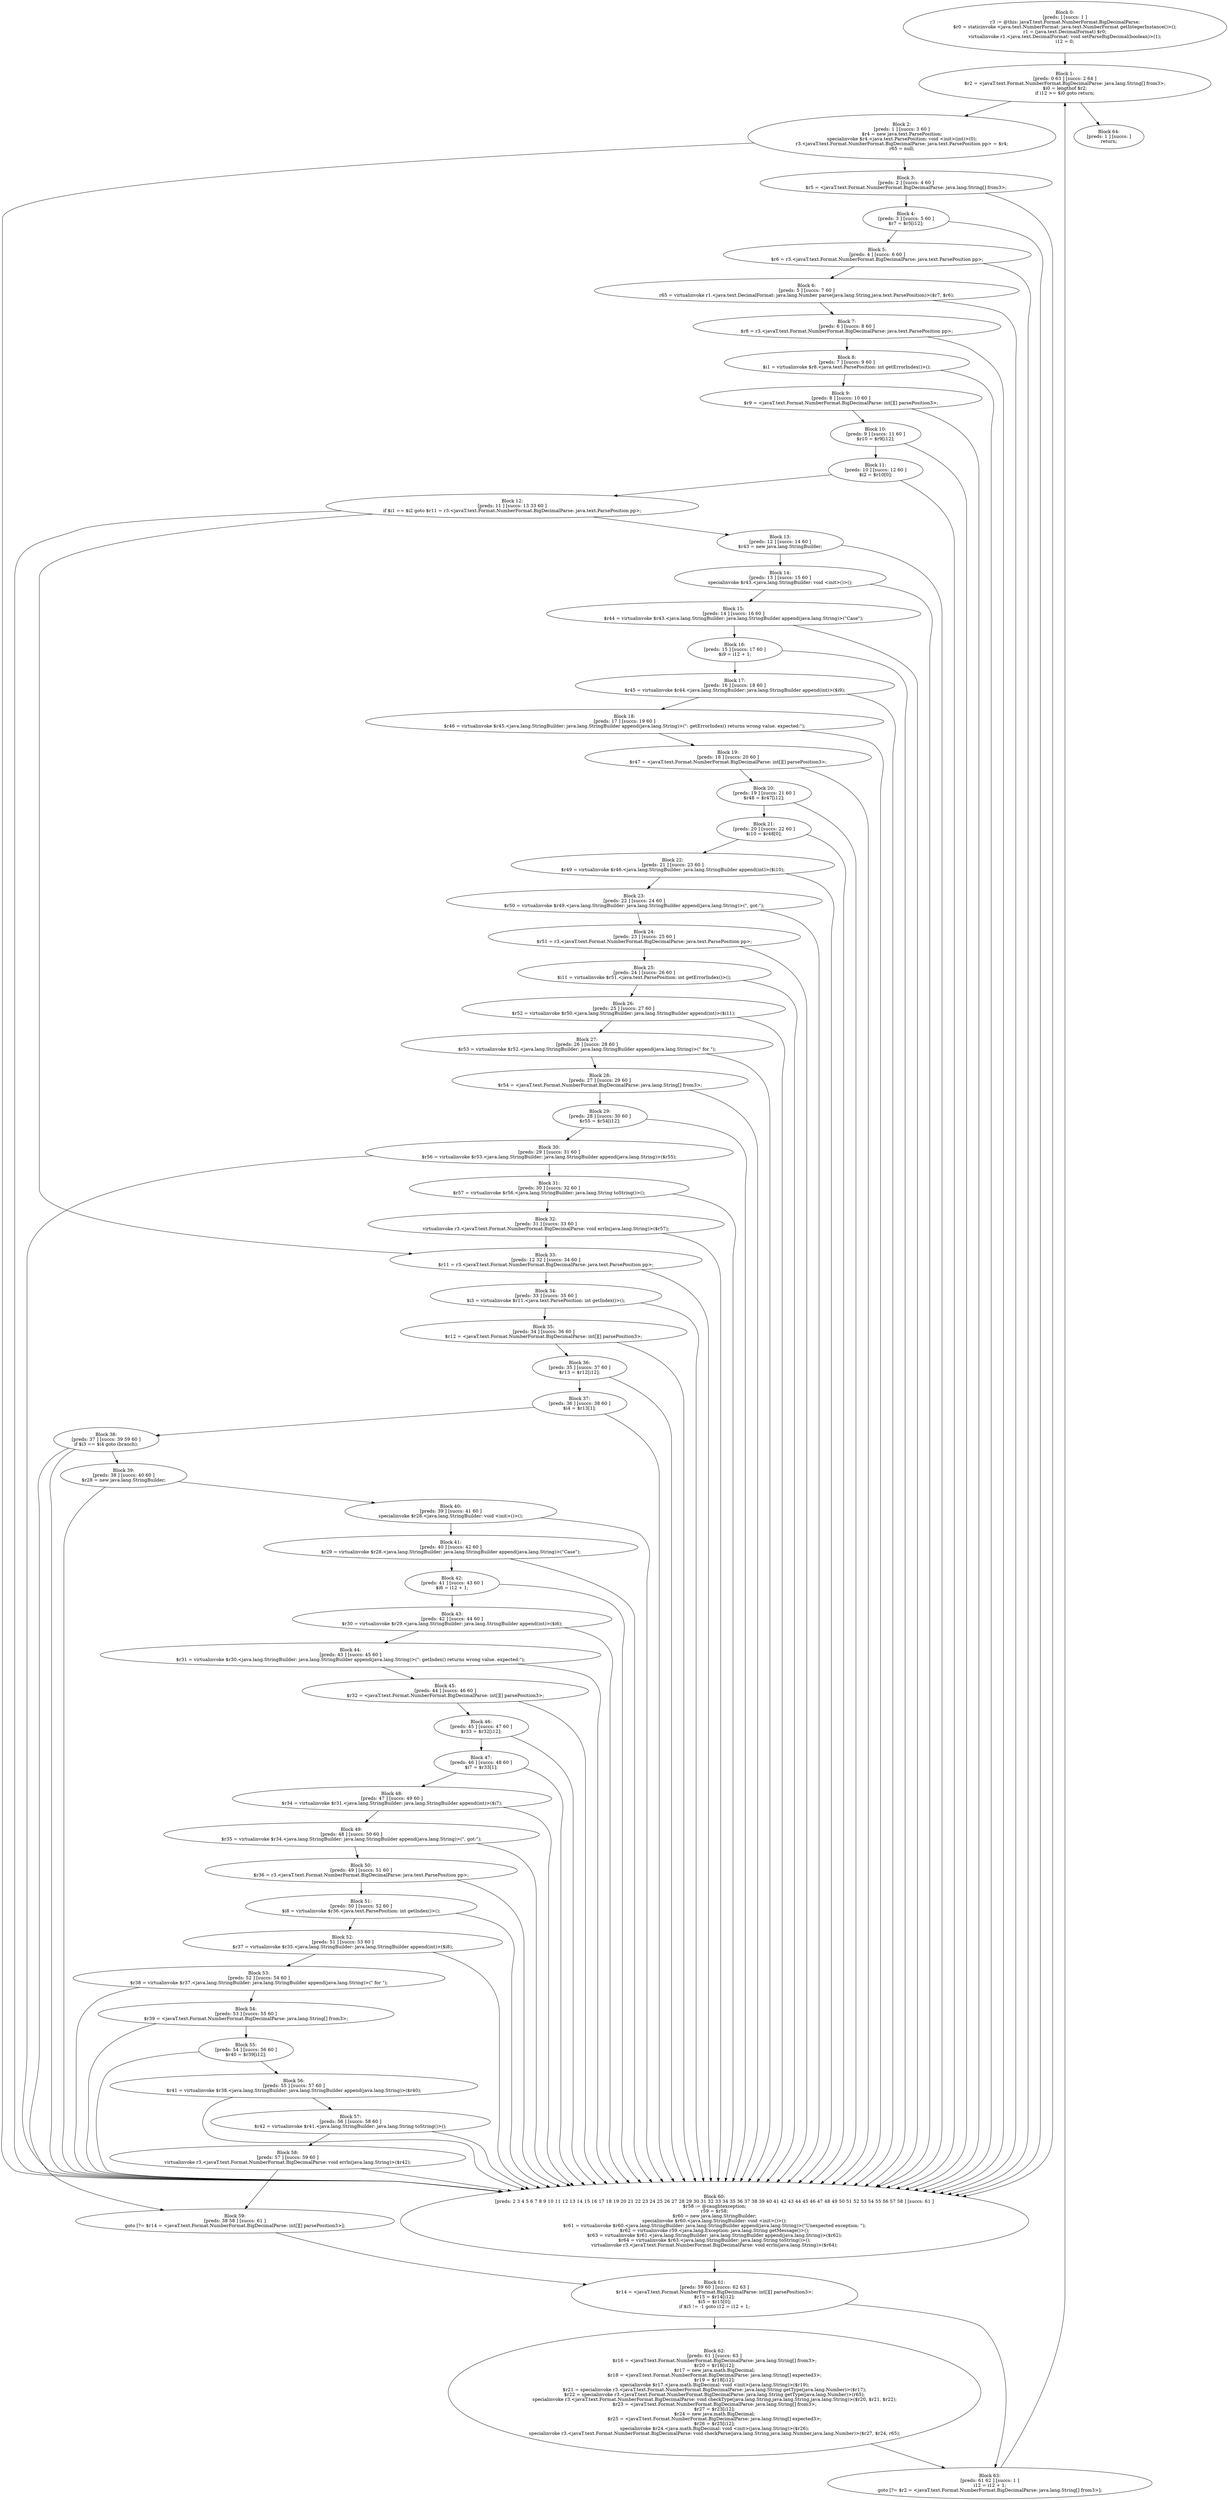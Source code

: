 digraph "unitGraph" {
    "Block 0:
[preds: ] [succs: 1 ]
r3 := @this: javaT.text.Format.NumberFormat.BigDecimalParse;
$r0 = staticinvoke <java.text.NumberFormat: java.text.NumberFormat getIntegerInstance()>();
r1 = (java.text.DecimalFormat) $r0;
virtualinvoke r1.<java.text.DecimalFormat: void setParseBigDecimal(boolean)>(1);
i12 = 0;
"
    "Block 1:
[preds: 0 63 ] [succs: 2 64 ]
$r2 = <javaT.text.Format.NumberFormat.BigDecimalParse: java.lang.String[] from3>;
$i0 = lengthof $r2;
if i12 >= $i0 goto return;
"
    "Block 2:
[preds: 1 ] [succs: 3 60 ]
$r4 = new java.text.ParsePosition;
specialinvoke $r4.<java.text.ParsePosition: void <init>(int)>(0);
r3.<javaT.text.Format.NumberFormat.BigDecimalParse: java.text.ParsePosition pp> = $r4;
r65 = null;
"
    "Block 3:
[preds: 2 ] [succs: 4 60 ]
$r5 = <javaT.text.Format.NumberFormat.BigDecimalParse: java.lang.String[] from3>;
"
    "Block 4:
[preds: 3 ] [succs: 5 60 ]
$r7 = $r5[i12];
"
    "Block 5:
[preds: 4 ] [succs: 6 60 ]
$r6 = r3.<javaT.text.Format.NumberFormat.BigDecimalParse: java.text.ParsePosition pp>;
"
    "Block 6:
[preds: 5 ] [succs: 7 60 ]
r65 = virtualinvoke r1.<java.text.DecimalFormat: java.lang.Number parse(java.lang.String,java.text.ParsePosition)>($r7, $r6);
"
    "Block 7:
[preds: 6 ] [succs: 8 60 ]
$r8 = r3.<javaT.text.Format.NumberFormat.BigDecimalParse: java.text.ParsePosition pp>;
"
    "Block 8:
[preds: 7 ] [succs: 9 60 ]
$i1 = virtualinvoke $r8.<java.text.ParsePosition: int getErrorIndex()>();
"
    "Block 9:
[preds: 8 ] [succs: 10 60 ]
$r9 = <javaT.text.Format.NumberFormat.BigDecimalParse: int[][] parsePosition3>;
"
    "Block 10:
[preds: 9 ] [succs: 11 60 ]
$r10 = $r9[i12];
"
    "Block 11:
[preds: 10 ] [succs: 12 60 ]
$i2 = $r10[0];
"
    "Block 12:
[preds: 11 ] [succs: 13 33 60 ]
if $i1 == $i2 goto $r11 = r3.<javaT.text.Format.NumberFormat.BigDecimalParse: java.text.ParsePosition pp>;
"
    "Block 13:
[preds: 12 ] [succs: 14 60 ]
$r43 = new java.lang.StringBuilder;
"
    "Block 14:
[preds: 13 ] [succs: 15 60 ]
specialinvoke $r43.<java.lang.StringBuilder: void <init>()>();
"
    "Block 15:
[preds: 14 ] [succs: 16 60 ]
$r44 = virtualinvoke $r43.<java.lang.StringBuilder: java.lang.StringBuilder append(java.lang.String)>(\"Case\");
"
    "Block 16:
[preds: 15 ] [succs: 17 60 ]
$i9 = i12 + 1;
"
    "Block 17:
[preds: 16 ] [succs: 18 60 ]
$r45 = virtualinvoke $r44.<java.lang.StringBuilder: java.lang.StringBuilder append(int)>($i9);
"
    "Block 18:
[preds: 17 ] [succs: 19 60 ]
$r46 = virtualinvoke $r45.<java.lang.StringBuilder: java.lang.StringBuilder append(java.lang.String)>(\": getErrorIndex() returns wrong value. expected:\");
"
    "Block 19:
[preds: 18 ] [succs: 20 60 ]
$r47 = <javaT.text.Format.NumberFormat.BigDecimalParse: int[][] parsePosition3>;
"
    "Block 20:
[preds: 19 ] [succs: 21 60 ]
$r48 = $r47[i12];
"
    "Block 21:
[preds: 20 ] [succs: 22 60 ]
$i10 = $r48[0];
"
    "Block 22:
[preds: 21 ] [succs: 23 60 ]
$r49 = virtualinvoke $r46.<java.lang.StringBuilder: java.lang.StringBuilder append(int)>($i10);
"
    "Block 23:
[preds: 22 ] [succs: 24 60 ]
$r50 = virtualinvoke $r49.<java.lang.StringBuilder: java.lang.StringBuilder append(java.lang.String)>(\", got:\");
"
    "Block 24:
[preds: 23 ] [succs: 25 60 ]
$r51 = r3.<javaT.text.Format.NumberFormat.BigDecimalParse: java.text.ParsePosition pp>;
"
    "Block 25:
[preds: 24 ] [succs: 26 60 ]
$i11 = virtualinvoke $r51.<java.text.ParsePosition: int getErrorIndex()>();
"
    "Block 26:
[preds: 25 ] [succs: 27 60 ]
$r52 = virtualinvoke $r50.<java.lang.StringBuilder: java.lang.StringBuilder append(int)>($i11);
"
    "Block 27:
[preds: 26 ] [succs: 28 60 ]
$r53 = virtualinvoke $r52.<java.lang.StringBuilder: java.lang.StringBuilder append(java.lang.String)>(\" for \");
"
    "Block 28:
[preds: 27 ] [succs: 29 60 ]
$r54 = <javaT.text.Format.NumberFormat.BigDecimalParse: java.lang.String[] from3>;
"
    "Block 29:
[preds: 28 ] [succs: 30 60 ]
$r55 = $r54[i12];
"
    "Block 30:
[preds: 29 ] [succs: 31 60 ]
$r56 = virtualinvoke $r53.<java.lang.StringBuilder: java.lang.StringBuilder append(java.lang.String)>($r55);
"
    "Block 31:
[preds: 30 ] [succs: 32 60 ]
$r57 = virtualinvoke $r56.<java.lang.StringBuilder: java.lang.String toString()>();
"
    "Block 32:
[preds: 31 ] [succs: 33 60 ]
virtualinvoke r3.<javaT.text.Format.NumberFormat.BigDecimalParse: void errln(java.lang.String)>($r57);
"
    "Block 33:
[preds: 12 32 ] [succs: 34 60 ]
$r11 = r3.<javaT.text.Format.NumberFormat.BigDecimalParse: java.text.ParsePosition pp>;
"
    "Block 34:
[preds: 33 ] [succs: 35 60 ]
$i3 = virtualinvoke $r11.<java.text.ParsePosition: int getIndex()>();
"
    "Block 35:
[preds: 34 ] [succs: 36 60 ]
$r12 = <javaT.text.Format.NumberFormat.BigDecimalParse: int[][] parsePosition3>;
"
    "Block 36:
[preds: 35 ] [succs: 37 60 ]
$r13 = $r12[i12];
"
    "Block 37:
[preds: 36 ] [succs: 38 60 ]
$i4 = $r13[1];
"
    "Block 38:
[preds: 37 ] [succs: 39 59 60 ]
if $i3 == $i4 goto (branch);
"
    "Block 39:
[preds: 38 ] [succs: 40 60 ]
$r28 = new java.lang.StringBuilder;
"
    "Block 40:
[preds: 39 ] [succs: 41 60 ]
specialinvoke $r28.<java.lang.StringBuilder: void <init>()>();
"
    "Block 41:
[preds: 40 ] [succs: 42 60 ]
$r29 = virtualinvoke $r28.<java.lang.StringBuilder: java.lang.StringBuilder append(java.lang.String)>(\"Case\");
"
    "Block 42:
[preds: 41 ] [succs: 43 60 ]
$i6 = i12 + 1;
"
    "Block 43:
[preds: 42 ] [succs: 44 60 ]
$r30 = virtualinvoke $r29.<java.lang.StringBuilder: java.lang.StringBuilder append(int)>($i6);
"
    "Block 44:
[preds: 43 ] [succs: 45 60 ]
$r31 = virtualinvoke $r30.<java.lang.StringBuilder: java.lang.StringBuilder append(java.lang.String)>(\": getIndex() returns wrong value. expected:\");
"
    "Block 45:
[preds: 44 ] [succs: 46 60 ]
$r32 = <javaT.text.Format.NumberFormat.BigDecimalParse: int[][] parsePosition3>;
"
    "Block 46:
[preds: 45 ] [succs: 47 60 ]
$r33 = $r32[i12];
"
    "Block 47:
[preds: 46 ] [succs: 48 60 ]
$i7 = $r33[1];
"
    "Block 48:
[preds: 47 ] [succs: 49 60 ]
$r34 = virtualinvoke $r31.<java.lang.StringBuilder: java.lang.StringBuilder append(int)>($i7);
"
    "Block 49:
[preds: 48 ] [succs: 50 60 ]
$r35 = virtualinvoke $r34.<java.lang.StringBuilder: java.lang.StringBuilder append(java.lang.String)>(\", got:\");
"
    "Block 50:
[preds: 49 ] [succs: 51 60 ]
$r36 = r3.<javaT.text.Format.NumberFormat.BigDecimalParse: java.text.ParsePosition pp>;
"
    "Block 51:
[preds: 50 ] [succs: 52 60 ]
$i8 = virtualinvoke $r36.<java.text.ParsePosition: int getIndex()>();
"
    "Block 52:
[preds: 51 ] [succs: 53 60 ]
$r37 = virtualinvoke $r35.<java.lang.StringBuilder: java.lang.StringBuilder append(int)>($i8);
"
    "Block 53:
[preds: 52 ] [succs: 54 60 ]
$r38 = virtualinvoke $r37.<java.lang.StringBuilder: java.lang.StringBuilder append(java.lang.String)>(\" for \");
"
    "Block 54:
[preds: 53 ] [succs: 55 60 ]
$r39 = <javaT.text.Format.NumberFormat.BigDecimalParse: java.lang.String[] from3>;
"
    "Block 55:
[preds: 54 ] [succs: 56 60 ]
$r40 = $r39[i12];
"
    "Block 56:
[preds: 55 ] [succs: 57 60 ]
$r41 = virtualinvoke $r38.<java.lang.StringBuilder: java.lang.StringBuilder append(java.lang.String)>($r40);
"
    "Block 57:
[preds: 56 ] [succs: 58 60 ]
$r42 = virtualinvoke $r41.<java.lang.StringBuilder: java.lang.String toString()>();
"
    "Block 58:
[preds: 57 ] [succs: 59 60 ]
virtualinvoke r3.<javaT.text.Format.NumberFormat.BigDecimalParse: void errln(java.lang.String)>($r42);
"
    "Block 59:
[preds: 38 58 ] [succs: 61 ]
goto [?= $r14 = <javaT.text.Format.NumberFormat.BigDecimalParse: int[][] parsePosition3>];
"
    "Block 60:
[preds: 2 3 4 5 6 7 8 9 10 11 12 13 14 15 16 17 18 19 20 21 22 23 24 25 26 27 28 29 30 31 32 33 34 35 36 37 38 39 40 41 42 43 44 45 46 47 48 49 50 51 52 53 54 55 56 57 58 ] [succs: 61 ]
$r58 := @caughtexception;
r59 = $r58;
$r60 = new java.lang.StringBuilder;
specialinvoke $r60.<java.lang.StringBuilder: void <init>()>();
$r61 = virtualinvoke $r60.<java.lang.StringBuilder: java.lang.StringBuilder append(java.lang.String)>(\"Unexpected exception: \");
$r62 = virtualinvoke r59.<java.lang.Exception: java.lang.String getMessage()>();
$r63 = virtualinvoke $r61.<java.lang.StringBuilder: java.lang.StringBuilder append(java.lang.String)>($r62);
$r64 = virtualinvoke $r63.<java.lang.StringBuilder: java.lang.String toString()>();
virtualinvoke r3.<javaT.text.Format.NumberFormat.BigDecimalParse: void errln(java.lang.String)>($r64);
"
    "Block 61:
[preds: 59 60 ] [succs: 62 63 ]
$r14 = <javaT.text.Format.NumberFormat.BigDecimalParse: int[][] parsePosition3>;
$r15 = $r14[i12];
$i5 = $r15[0];
if $i5 != -1 goto i12 = i12 + 1;
"
    "Block 62:
[preds: 61 ] [succs: 63 ]
$r16 = <javaT.text.Format.NumberFormat.BigDecimalParse: java.lang.String[] from3>;
$r20 = $r16[i12];
$r17 = new java.math.BigDecimal;
$r18 = <javaT.text.Format.NumberFormat.BigDecimalParse: java.lang.String[] expected3>;
$r19 = $r18[i12];
specialinvoke $r17.<java.math.BigDecimal: void <init>(java.lang.String)>($r19);
$r21 = specialinvoke r3.<javaT.text.Format.NumberFormat.BigDecimalParse: java.lang.String getType(java.lang.Number)>($r17);
$r22 = specialinvoke r3.<javaT.text.Format.NumberFormat.BigDecimalParse: java.lang.String getType(java.lang.Number)>(r65);
specialinvoke r3.<javaT.text.Format.NumberFormat.BigDecimalParse: void checkType(java.lang.String,java.lang.String,java.lang.String)>($r20, $r21, $r22);
$r23 = <javaT.text.Format.NumberFormat.BigDecimalParse: java.lang.String[] from3>;
$r27 = $r23[i12];
$r24 = new java.math.BigDecimal;
$r25 = <javaT.text.Format.NumberFormat.BigDecimalParse: java.lang.String[] expected3>;
$r26 = $r25[i12];
specialinvoke $r24.<java.math.BigDecimal: void <init>(java.lang.String)>($r26);
specialinvoke r3.<javaT.text.Format.NumberFormat.BigDecimalParse: void checkParse(java.lang.String,java.lang.Number,java.lang.Number)>($r27, $r24, r65);
"
    "Block 63:
[preds: 61 62 ] [succs: 1 ]
i12 = i12 + 1;
goto [?= $r2 = <javaT.text.Format.NumberFormat.BigDecimalParse: java.lang.String[] from3>];
"
    "Block 64:
[preds: 1 ] [succs: ]
return;
"
    "Block 0:
[preds: ] [succs: 1 ]
r3 := @this: javaT.text.Format.NumberFormat.BigDecimalParse;
$r0 = staticinvoke <java.text.NumberFormat: java.text.NumberFormat getIntegerInstance()>();
r1 = (java.text.DecimalFormat) $r0;
virtualinvoke r1.<java.text.DecimalFormat: void setParseBigDecimal(boolean)>(1);
i12 = 0;
"->"Block 1:
[preds: 0 63 ] [succs: 2 64 ]
$r2 = <javaT.text.Format.NumberFormat.BigDecimalParse: java.lang.String[] from3>;
$i0 = lengthof $r2;
if i12 >= $i0 goto return;
";
    "Block 1:
[preds: 0 63 ] [succs: 2 64 ]
$r2 = <javaT.text.Format.NumberFormat.BigDecimalParse: java.lang.String[] from3>;
$i0 = lengthof $r2;
if i12 >= $i0 goto return;
"->"Block 2:
[preds: 1 ] [succs: 3 60 ]
$r4 = new java.text.ParsePosition;
specialinvoke $r4.<java.text.ParsePosition: void <init>(int)>(0);
r3.<javaT.text.Format.NumberFormat.BigDecimalParse: java.text.ParsePosition pp> = $r4;
r65 = null;
";
    "Block 1:
[preds: 0 63 ] [succs: 2 64 ]
$r2 = <javaT.text.Format.NumberFormat.BigDecimalParse: java.lang.String[] from3>;
$i0 = lengthof $r2;
if i12 >= $i0 goto return;
"->"Block 64:
[preds: 1 ] [succs: ]
return;
";
    "Block 2:
[preds: 1 ] [succs: 3 60 ]
$r4 = new java.text.ParsePosition;
specialinvoke $r4.<java.text.ParsePosition: void <init>(int)>(0);
r3.<javaT.text.Format.NumberFormat.BigDecimalParse: java.text.ParsePosition pp> = $r4;
r65 = null;
"->"Block 3:
[preds: 2 ] [succs: 4 60 ]
$r5 = <javaT.text.Format.NumberFormat.BigDecimalParse: java.lang.String[] from3>;
";
    "Block 2:
[preds: 1 ] [succs: 3 60 ]
$r4 = new java.text.ParsePosition;
specialinvoke $r4.<java.text.ParsePosition: void <init>(int)>(0);
r3.<javaT.text.Format.NumberFormat.BigDecimalParse: java.text.ParsePosition pp> = $r4;
r65 = null;
"->"Block 60:
[preds: 2 3 4 5 6 7 8 9 10 11 12 13 14 15 16 17 18 19 20 21 22 23 24 25 26 27 28 29 30 31 32 33 34 35 36 37 38 39 40 41 42 43 44 45 46 47 48 49 50 51 52 53 54 55 56 57 58 ] [succs: 61 ]
$r58 := @caughtexception;
r59 = $r58;
$r60 = new java.lang.StringBuilder;
specialinvoke $r60.<java.lang.StringBuilder: void <init>()>();
$r61 = virtualinvoke $r60.<java.lang.StringBuilder: java.lang.StringBuilder append(java.lang.String)>(\"Unexpected exception: \");
$r62 = virtualinvoke r59.<java.lang.Exception: java.lang.String getMessage()>();
$r63 = virtualinvoke $r61.<java.lang.StringBuilder: java.lang.StringBuilder append(java.lang.String)>($r62);
$r64 = virtualinvoke $r63.<java.lang.StringBuilder: java.lang.String toString()>();
virtualinvoke r3.<javaT.text.Format.NumberFormat.BigDecimalParse: void errln(java.lang.String)>($r64);
";
    "Block 3:
[preds: 2 ] [succs: 4 60 ]
$r5 = <javaT.text.Format.NumberFormat.BigDecimalParse: java.lang.String[] from3>;
"->"Block 4:
[preds: 3 ] [succs: 5 60 ]
$r7 = $r5[i12];
";
    "Block 3:
[preds: 2 ] [succs: 4 60 ]
$r5 = <javaT.text.Format.NumberFormat.BigDecimalParse: java.lang.String[] from3>;
"->"Block 60:
[preds: 2 3 4 5 6 7 8 9 10 11 12 13 14 15 16 17 18 19 20 21 22 23 24 25 26 27 28 29 30 31 32 33 34 35 36 37 38 39 40 41 42 43 44 45 46 47 48 49 50 51 52 53 54 55 56 57 58 ] [succs: 61 ]
$r58 := @caughtexception;
r59 = $r58;
$r60 = new java.lang.StringBuilder;
specialinvoke $r60.<java.lang.StringBuilder: void <init>()>();
$r61 = virtualinvoke $r60.<java.lang.StringBuilder: java.lang.StringBuilder append(java.lang.String)>(\"Unexpected exception: \");
$r62 = virtualinvoke r59.<java.lang.Exception: java.lang.String getMessage()>();
$r63 = virtualinvoke $r61.<java.lang.StringBuilder: java.lang.StringBuilder append(java.lang.String)>($r62);
$r64 = virtualinvoke $r63.<java.lang.StringBuilder: java.lang.String toString()>();
virtualinvoke r3.<javaT.text.Format.NumberFormat.BigDecimalParse: void errln(java.lang.String)>($r64);
";
    "Block 4:
[preds: 3 ] [succs: 5 60 ]
$r7 = $r5[i12];
"->"Block 5:
[preds: 4 ] [succs: 6 60 ]
$r6 = r3.<javaT.text.Format.NumberFormat.BigDecimalParse: java.text.ParsePosition pp>;
";
    "Block 4:
[preds: 3 ] [succs: 5 60 ]
$r7 = $r5[i12];
"->"Block 60:
[preds: 2 3 4 5 6 7 8 9 10 11 12 13 14 15 16 17 18 19 20 21 22 23 24 25 26 27 28 29 30 31 32 33 34 35 36 37 38 39 40 41 42 43 44 45 46 47 48 49 50 51 52 53 54 55 56 57 58 ] [succs: 61 ]
$r58 := @caughtexception;
r59 = $r58;
$r60 = new java.lang.StringBuilder;
specialinvoke $r60.<java.lang.StringBuilder: void <init>()>();
$r61 = virtualinvoke $r60.<java.lang.StringBuilder: java.lang.StringBuilder append(java.lang.String)>(\"Unexpected exception: \");
$r62 = virtualinvoke r59.<java.lang.Exception: java.lang.String getMessage()>();
$r63 = virtualinvoke $r61.<java.lang.StringBuilder: java.lang.StringBuilder append(java.lang.String)>($r62);
$r64 = virtualinvoke $r63.<java.lang.StringBuilder: java.lang.String toString()>();
virtualinvoke r3.<javaT.text.Format.NumberFormat.BigDecimalParse: void errln(java.lang.String)>($r64);
";
    "Block 5:
[preds: 4 ] [succs: 6 60 ]
$r6 = r3.<javaT.text.Format.NumberFormat.BigDecimalParse: java.text.ParsePosition pp>;
"->"Block 6:
[preds: 5 ] [succs: 7 60 ]
r65 = virtualinvoke r1.<java.text.DecimalFormat: java.lang.Number parse(java.lang.String,java.text.ParsePosition)>($r7, $r6);
";
    "Block 5:
[preds: 4 ] [succs: 6 60 ]
$r6 = r3.<javaT.text.Format.NumberFormat.BigDecimalParse: java.text.ParsePosition pp>;
"->"Block 60:
[preds: 2 3 4 5 6 7 8 9 10 11 12 13 14 15 16 17 18 19 20 21 22 23 24 25 26 27 28 29 30 31 32 33 34 35 36 37 38 39 40 41 42 43 44 45 46 47 48 49 50 51 52 53 54 55 56 57 58 ] [succs: 61 ]
$r58 := @caughtexception;
r59 = $r58;
$r60 = new java.lang.StringBuilder;
specialinvoke $r60.<java.lang.StringBuilder: void <init>()>();
$r61 = virtualinvoke $r60.<java.lang.StringBuilder: java.lang.StringBuilder append(java.lang.String)>(\"Unexpected exception: \");
$r62 = virtualinvoke r59.<java.lang.Exception: java.lang.String getMessage()>();
$r63 = virtualinvoke $r61.<java.lang.StringBuilder: java.lang.StringBuilder append(java.lang.String)>($r62);
$r64 = virtualinvoke $r63.<java.lang.StringBuilder: java.lang.String toString()>();
virtualinvoke r3.<javaT.text.Format.NumberFormat.BigDecimalParse: void errln(java.lang.String)>($r64);
";
    "Block 6:
[preds: 5 ] [succs: 7 60 ]
r65 = virtualinvoke r1.<java.text.DecimalFormat: java.lang.Number parse(java.lang.String,java.text.ParsePosition)>($r7, $r6);
"->"Block 7:
[preds: 6 ] [succs: 8 60 ]
$r8 = r3.<javaT.text.Format.NumberFormat.BigDecimalParse: java.text.ParsePosition pp>;
";
    "Block 6:
[preds: 5 ] [succs: 7 60 ]
r65 = virtualinvoke r1.<java.text.DecimalFormat: java.lang.Number parse(java.lang.String,java.text.ParsePosition)>($r7, $r6);
"->"Block 60:
[preds: 2 3 4 5 6 7 8 9 10 11 12 13 14 15 16 17 18 19 20 21 22 23 24 25 26 27 28 29 30 31 32 33 34 35 36 37 38 39 40 41 42 43 44 45 46 47 48 49 50 51 52 53 54 55 56 57 58 ] [succs: 61 ]
$r58 := @caughtexception;
r59 = $r58;
$r60 = new java.lang.StringBuilder;
specialinvoke $r60.<java.lang.StringBuilder: void <init>()>();
$r61 = virtualinvoke $r60.<java.lang.StringBuilder: java.lang.StringBuilder append(java.lang.String)>(\"Unexpected exception: \");
$r62 = virtualinvoke r59.<java.lang.Exception: java.lang.String getMessage()>();
$r63 = virtualinvoke $r61.<java.lang.StringBuilder: java.lang.StringBuilder append(java.lang.String)>($r62);
$r64 = virtualinvoke $r63.<java.lang.StringBuilder: java.lang.String toString()>();
virtualinvoke r3.<javaT.text.Format.NumberFormat.BigDecimalParse: void errln(java.lang.String)>($r64);
";
    "Block 7:
[preds: 6 ] [succs: 8 60 ]
$r8 = r3.<javaT.text.Format.NumberFormat.BigDecimalParse: java.text.ParsePosition pp>;
"->"Block 8:
[preds: 7 ] [succs: 9 60 ]
$i1 = virtualinvoke $r8.<java.text.ParsePosition: int getErrorIndex()>();
";
    "Block 7:
[preds: 6 ] [succs: 8 60 ]
$r8 = r3.<javaT.text.Format.NumberFormat.BigDecimalParse: java.text.ParsePosition pp>;
"->"Block 60:
[preds: 2 3 4 5 6 7 8 9 10 11 12 13 14 15 16 17 18 19 20 21 22 23 24 25 26 27 28 29 30 31 32 33 34 35 36 37 38 39 40 41 42 43 44 45 46 47 48 49 50 51 52 53 54 55 56 57 58 ] [succs: 61 ]
$r58 := @caughtexception;
r59 = $r58;
$r60 = new java.lang.StringBuilder;
specialinvoke $r60.<java.lang.StringBuilder: void <init>()>();
$r61 = virtualinvoke $r60.<java.lang.StringBuilder: java.lang.StringBuilder append(java.lang.String)>(\"Unexpected exception: \");
$r62 = virtualinvoke r59.<java.lang.Exception: java.lang.String getMessage()>();
$r63 = virtualinvoke $r61.<java.lang.StringBuilder: java.lang.StringBuilder append(java.lang.String)>($r62);
$r64 = virtualinvoke $r63.<java.lang.StringBuilder: java.lang.String toString()>();
virtualinvoke r3.<javaT.text.Format.NumberFormat.BigDecimalParse: void errln(java.lang.String)>($r64);
";
    "Block 8:
[preds: 7 ] [succs: 9 60 ]
$i1 = virtualinvoke $r8.<java.text.ParsePosition: int getErrorIndex()>();
"->"Block 9:
[preds: 8 ] [succs: 10 60 ]
$r9 = <javaT.text.Format.NumberFormat.BigDecimalParse: int[][] parsePosition3>;
";
    "Block 8:
[preds: 7 ] [succs: 9 60 ]
$i1 = virtualinvoke $r8.<java.text.ParsePosition: int getErrorIndex()>();
"->"Block 60:
[preds: 2 3 4 5 6 7 8 9 10 11 12 13 14 15 16 17 18 19 20 21 22 23 24 25 26 27 28 29 30 31 32 33 34 35 36 37 38 39 40 41 42 43 44 45 46 47 48 49 50 51 52 53 54 55 56 57 58 ] [succs: 61 ]
$r58 := @caughtexception;
r59 = $r58;
$r60 = new java.lang.StringBuilder;
specialinvoke $r60.<java.lang.StringBuilder: void <init>()>();
$r61 = virtualinvoke $r60.<java.lang.StringBuilder: java.lang.StringBuilder append(java.lang.String)>(\"Unexpected exception: \");
$r62 = virtualinvoke r59.<java.lang.Exception: java.lang.String getMessage()>();
$r63 = virtualinvoke $r61.<java.lang.StringBuilder: java.lang.StringBuilder append(java.lang.String)>($r62);
$r64 = virtualinvoke $r63.<java.lang.StringBuilder: java.lang.String toString()>();
virtualinvoke r3.<javaT.text.Format.NumberFormat.BigDecimalParse: void errln(java.lang.String)>($r64);
";
    "Block 9:
[preds: 8 ] [succs: 10 60 ]
$r9 = <javaT.text.Format.NumberFormat.BigDecimalParse: int[][] parsePosition3>;
"->"Block 10:
[preds: 9 ] [succs: 11 60 ]
$r10 = $r9[i12];
";
    "Block 9:
[preds: 8 ] [succs: 10 60 ]
$r9 = <javaT.text.Format.NumberFormat.BigDecimalParse: int[][] parsePosition3>;
"->"Block 60:
[preds: 2 3 4 5 6 7 8 9 10 11 12 13 14 15 16 17 18 19 20 21 22 23 24 25 26 27 28 29 30 31 32 33 34 35 36 37 38 39 40 41 42 43 44 45 46 47 48 49 50 51 52 53 54 55 56 57 58 ] [succs: 61 ]
$r58 := @caughtexception;
r59 = $r58;
$r60 = new java.lang.StringBuilder;
specialinvoke $r60.<java.lang.StringBuilder: void <init>()>();
$r61 = virtualinvoke $r60.<java.lang.StringBuilder: java.lang.StringBuilder append(java.lang.String)>(\"Unexpected exception: \");
$r62 = virtualinvoke r59.<java.lang.Exception: java.lang.String getMessage()>();
$r63 = virtualinvoke $r61.<java.lang.StringBuilder: java.lang.StringBuilder append(java.lang.String)>($r62);
$r64 = virtualinvoke $r63.<java.lang.StringBuilder: java.lang.String toString()>();
virtualinvoke r3.<javaT.text.Format.NumberFormat.BigDecimalParse: void errln(java.lang.String)>($r64);
";
    "Block 10:
[preds: 9 ] [succs: 11 60 ]
$r10 = $r9[i12];
"->"Block 11:
[preds: 10 ] [succs: 12 60 ]
$i2 = $r10[0];
";
    "Block 10:
[preds: 9 ] [succs: 11 60 ]
$r10 = $r9[i12];
"->"Block 60:
[preds: 2 3 4 5 6 7 8 9 10 11 12 13 14 15 16 17 18 19 20 21 22 23 24 25 26 27 28 29 30 31 32 33 34 35 36 37 38 39 40 41 42 43 44 45 46 47 48 49 50 51 52 53 54 55 56 57 58 ] [succs: 61 ]
$r58 := @caughtexception;
r59 = $r58;
$r60 = new java.lang.StringBuilder;
specialinvoke $r60.<java.lang.StringBuilder: void <init>()>();
$r61 = virtualinvoke $r60.<java.lang.StringBuilder: java.lang.StringBuilder append(java.lang.String)>(\"Unexpected exception: \");
$r62 = virtualinvoke r59.<java.lang.Exception: java.lang.String getMessage()>();
$r63 = virtualinvoke $r61.<java.lang.StringBuilder: java.lang.StringBuilder append(java.lang.String)>($r62);
$r64 = virtualinvoke $r63.<java.lang.StringBuilder: java.lang.String toString()>();
virtualinvoke r3.<javaT.text.Format.NumberFormat.BigDecimalParse: void errln(java.lang.String)>($r64);
";
    "Block 11:
[preds: 10 ] [succs: 12 60 ]
$i2 = $r10[0];
"->"Block 12:
[preds: 11 ] [succs: 13 33 60 ]
if $i1 == $i2 goto $r11 = r3.<javaT.text.Format.NumberFormat.BigDecimalParse: java.text.ParsePosition pp>;
";
    "Block 11:
[preds: 10 ] [succs: 12 60 ]
$i2 = $r10[0];
"->"Block 60:
[preds: 2 3 4 5 6 7 8 9 10 11 12 13 14 15 16 17 18 19 20 21 22 23 24 25 26 27 28 29 30 31 32 33 34 35 36 37 38 39 40 41 42 43 44 45 46 47 48 49 50 51 52 53 54 55 56 57 58 ] [succs: 61 ]
$r58 := @caughtexception;
r59 = $r58;
$r60 = new java.lang.StringBuilder;
specialinvoke $r60.<java.lang.StringBuilder: void <init>()>();
$r61 = virtualinvoke $r60.<java.lang.StringBuilder: java.lang.StringBuilder append(java.lang.String)>(\"Unexpected exception: \");
$r62 = virtualinvoke r59.<java.lang.Exception: java.lang.String getMessage()>();
$r63 = virtualinvoke $r61.<java.lang.StringBuilder: java.lang.StringBuilder append(java.lang.String)>($r62);
$r64 = virtualinvoke $r63.<java.lang.StringBuilder: java.lang.String toString()>();
virtualinvoke r3.<javaT.text.Format.NumberFormat.BigDecimalParse: void errln(java.lang.String)>($r64);
";
    "Block 12:
[preds: 11 ] [succs: 13 33 60 ]
if $i1 == $i2 goto $r11 = r3.<javaT.text.Format.NumberFormat.BigDecimalParse: java.text.ParsePosition pp>;
"->"Block 13:
[preds: 12 ] [succs: 14 60 ]
$r43 = new java.lang.StringBuilder;
";
    "Block 12:
[preds: 11 ] [succs: 13 33 60 ]
if $i1 == $i2 goto $r11 = r3.<javaT.text.Format.NumberFormat.BigDecimalParse: java.text.ParsePosition pp>;
"->"Block 33:
[preds: 12 32 ] [succs: 34 60 ]
$r11 = r3.<javaT.text.Format.NumberFormat.BigDecimalParse: java.text.ParsePosition pp>;
";
    "Block 12:
[preds: 11 ] [succs: 13 33 60 ]
if $i1 == $i2 goto $r11 = r3.<javaT.text.Format.NumberFormat.BigDecimalParse: java.text.ParsePosition pp>;
"->"Block 60:
[preds: 2 3 4 5 6 7 8 9 10 11 12 13 14 15 16 17 18 19 20 21 22 23 24 25 26 27 28 29 30 31 32 33 34 35 36 37 38 39 40 41 42 43 44 45 46 47 48 49 50 51 52 53 54 55 56 57 58 ] [succs: 61 ]
$r58 := @caughtexception;
r59 = $r58;
$r60 = new java.lang.StringBuilder;
specialinvoke $r60.<java.lang.StringBuilder: void <init>()>();
$r61 = virtualinvoke $r60.<java.lang.StringBuilder: java.lang.StringBuilder append(java.lang.String)>(\"Unexpected exception: \");
$r62 = virtualinvoke r59.<java.lang.Exception: java.lang.String getMessage()>();
$r63 = virtualinvoke $r61.<java.lang.StringBuilder: java.lang.StringBuilder append(java.lang.String)>($r62);
$r64 = virtualinvoke $r63.<java.lang.StringBuilder: java.lang.String toString()>();
virtualinvoke r3.<javaT.text.Format.NumberFormat.BigDecimalParse: void errln(java.lang.String)>($r64);
";
    "Block 13:
[preds: 12 ] [succs: 14 60 ]
$r43 = new java.lang.StringBuilder;
"->"Block 14:
[preds: 13 ] [succs: 15 60 ]
specialinvoke $r43.<java.lang.StringBuilder: void <init>()>();
";
    "Block 13:
[preds: 12 ] [succs: 14 60 ]
$r43 = new java.lang.StringBuilder;
"->"Block 60:
[preds: 2 3 4 5 6 7 8 9 10 11 12 13 14 15 16 17 18 19 20 21 22 23 24 25 26 27 28 29 30 31 32 33 34 35 36 37 38 39 40 41 42 43 44 45 46 47 48 49 50 51 52 53 54 55 56 57 58 ] [succs: 61 ]
$r58 := @caughtexception;
r59 = $r58;
$r60 = new java.lang.StringBuilder;
specialinvoke $r60.<java.lang.StringBuilder: void <init>()>();
$r61 = virtualinvoke $r60.<java.lang.StringBuilder: java.lang.StringBuilder append(java.lang.String)>(\"Unexpected exception: \");
$r62 = virtualinvoke r59.<java.lang.Exception: java.lang.String getMessage()>();
$r63 = virtualinvoke $r61.<java.lang.StringBuilder: java.lang.StringBuilder append(java.lang.String)>($r62);
$r64 = virtualinvoke $r63.<java.lang.StringBuilder: java.lang.String toString()>();
virtualinvoke r3.<javaT.text.Format.NumberFormat.BigDecimalParse: void errln(java.lang.String)>($r64);
";
    "Block 14:
[preds: 13 ] [succs: 15 60 ]
specialinvoke $r43.<java.lang.StringBuilder: void <init>()>();
"->"Block 15:
[preds: 14 ] [succs: 16 60 ]
$r44 = virtualinvoke $r43.<java.lang.StringBuilder: java.lang.StringBuilder append(java.lang.String)>(\"Case\");
";
    "Block 14:
[preds: 13 ] [succs: 15 60 ]
specialinvoke $r43.<java.lang.StringBuilder: void <init>()>();
"->"Block 60:
[preds: 2 3 4 5 6 7 8 9 10 11 12 13 14 15 16 17 18 19 20 21 22 23 24 25 26 27 28 29 30 31 32 33 34 35 36 37 38 39 40 41 42 43 44 45 46 47 48 49 50 51 52 53 54 55 56 57 58 ] [succs: 61 ]
$r58 := @caughtexception;
r59 = $r58;
$r60 = new java.lang.StringBuilder;
specialinvoke $r60.<java.lang.StringBuilder: void <init>()>();
$r61 = virtualinvoke $r60.<java.lang.StringBuilder: java.lang.StringBuilder append(java.lang.String)>(\"Unexpected exception: \");
$r62 = virtualinvoke r59.<java.lang.Exception: java.lang.String getMessage()>();
$r63 = virtualinvoke $r61.<java.lang.StringBuilder: java.lang.StringBuilder append(java.lang.String)>($r62);
$r64 = virtualinvoke $r63.<java.lang.StringBuilder: java.lang.String toString()>();
virtualinvoke r3.<javaT.text.Format.NumberFormat.BigDecimalParse: void errln(java.lang.String)>($r64);
";
    "Block 15:
[preds: 14 ] [succs: 16 60 ]
$r44 = virtualinvoke $r43.<java.lang.StringBuilder: java.lang.StringBuilder append(java.lang.String)>(\"Case\");
"->"Block 16:
[preds: 15 ] [succs: 17 60 ]
$i9 = i12 + 1;
";
    "Block 15:
[preds: 14 ] [succs: 16 60 ]
$r44 = virtualinvoke $r43.<java.lang.StringBuilder: java.lang.StringBuilder append(java.lang.String)>(\"Case\");
"->"Block 60:
[preds: 2 3 4 5 6 7 8 9 10 11 12 13 14 15 16 17 18 19 20 21 22 23 24 25 26 27 28 29 30 31 32 33 34 35 36 37 38 39 40 41 42 43 44 45 46 47 48 49 50 51 52 53 54 55 56 57 58 ] [succs: 61 ]
$r58 := @caughtexception;
r59 = $r58;
$r60 = new java.lang.StringBuilder;
specialinvoke $r60.<java.lang.StringBuilder: void <init>()>();
$r61 = virtualinvoke $r60.<java.lang.StringBuilder: java.lang.StringBuilder append(java.lang.String)>(\"Unexpected exception: \");
$r62 = virtualinvoke r59.<java.lang.Exception: java.lang.String getMessage()>();
$r63 = virtualinvoke $r61.<java.lang.StringBuilder: java.lang.StringBuilder append(java.lang.String)>($r62);
$r64 = virtualinvoke $r63.<java.lang.StringBuilder: java.lang.String toString()>();
virtualinvoke r3.<javaT.text.Format.NumberFormat.BigDecimalParse: void errln(java.lang.String)>($r64);
";
    "Block 16:
[preds: 15 ] [succs: 17 60 ]
$i9 = i12 + 1;
"->"Block 17:
[preds: 16 ] [succs: 18 60 ]
$r45 = virtualinvoke $r44.<java.lang.StringBuilder: java.lang.StringBuilder append(int)>($i9);
";
    "Block 16:
[preds: 15 ] [succs: 17 60 ]
$i9 = i12 + 1;
"->"Block 60:
[preds: 2 3 4 5 6 7 8 9 10 11 12 13 14 15 16 17 18 19 20 21 22 23 24 25 26 27 28 29 30 31 32 33 34 35 36 37 38 39 40 41 42 43 44 45 46 47 48 49 50 51 52 53 54 55 56 57 58 ] [succs: 61 ]
$r58 := @caughtexception;
r59 = $r58;
$r60 = new java.lang.StringBuilder;
specialinvoke $r60.<java.lang.StringBuilder: void <init>()>();
$r61 = virtualinvoke $r60.<java.lang.StringBuilder: java.lang.StringBuilder append(java.lang.String)>(\"Unexpected exception: \");
$r62 = virtualinvoke r59.<java.lang.Exception: java.lang.String getMessage()>();
$r63 = virtualinvoke $r61.<java.lang.StringBuilder: java.lang.StringBuilder append(java.lang.String)>($r62);
$r64 = virtualinvoke $r63.<java.lang.StringBuilder: java.lang.String toString()>();
virtualinvoke r3.<javaT.text.Format.NumberFormat.BigDecimalParse: void errln(java.lang.String)>($r64);
";
    "Block 17:
[preds: 16 ] [succs: 18 60 ]
$r45 = virtualinvoke $r44.<java.lang.StringBuilder: java.lang.StringBuilder append(int)>($i9);
"->"Block 18:
[preds: 17 ] [succs: 19 60 ]
$r46 = virtualinvoke $r45.<java.lang.StringBuilder: java.lang.StringBuilder append(java.lang.String)>(\": getErrorIndex() returns wrong value. expected:\");
";
    "Block 17:
[preds: 16 ] [succs: 18 60 ]
$r45 = virtualinvoke $r44.<java.lang.StringBuilder: java.lang.StringBuilder append(int)>($i9);
"->"Block 60:
[preds: 2 3 4 5 6 7 8 9 10 11 12 13 14 15 16 17 18 19 20 21 22 23 24 25 26 27 28 29 30 31 32 33 34 35 36 37 38 39 40 41 42 43 44 45 46 47 48 49 50 51 52 53 54 55 56 57 58 ] [succs: 61 ]
$r58 := @caughtexception;
r59 = $r58;
$r60 = new java.lang.StringBuilder;
specialinvoke $r60.<java.lang.StringBuilder: void <init>()>();
$r61 = virtualinvoke $r60.<java.lang.StringBuilder: java.lang.StringBuilder append(java.lang.String)>(\"Unexpected exception: \");
$r62 = virtualinvoke r59.<java.lang.Exception: java.lang.String getMessage()>();
$r63 = virtualinvoke $r61.<java.lang.StringBuilder: java.lang.StringBuilder append(java.lang.String)>($r62);
$r64 = virtualinvoke $r63.<java.lang.StringBuilder: java.lang.String toString()>();
virtualinvoke r3.<javaT.text.Format.NumberFormat.BigDecimalParse: void errln(java.lang.String)>($r64);
";
    "Block 18:
[preds: 17 ] [succs: 19 60 ]
$r46 = virtualinvoke $r45.<java.lang.StringBuilder: java.lang.StringBuilder append(java.lang.String)>(\": getErrorIndex() returns wrong value. expected:\");
"->"Block 19:
[preds: 18 ] [succs: 20 60 ]
$r47 = <javaT.text.Format.NumberFormat.BigDecimalParse: int[][] parsePosition3>;
";
    "Block 18:
[preds: 17 ] [succs: 19 60 ]
$r46 = virtualinvoke $r45.<java.lang.StringBuilder: java.lang.StringBuilder append(java.lang.String)>(\": getErrorIndex() returns wrong value. expected:\");
"->"Block 60:
[preds: 2 3 4 5 6 7 8 9 10 11 12 13 14 15 16 17 18 19 20 21 22 23 24 25 26 27 28 29 30 31 32 33 34 35 36 37 38 39 40 41 42 43 44 45 46 47 48 49 50 51 52 53 54 55 56 57 58 ] [succs: 61 ]
$r58 := @caughtexception;
r59 = $r58;
$r60 = new java.lang.StringBuilder;
specialinvoke $r60.<java.lang.StringBuilder: void <init>()>();
$r61 = virtualinvoke $r60.<java.lang.StringBuilder: java.lang.StringBuilder append(java.lang.String)>(\"Unexpected exception: \");
$r62 = virtualinvoke r59.<java.lang.Exception: java.lang.String getMessage()>();
$r63 = virtualinvoke $r61.<java.lang.StringBuilder: java.lang.StringBuilder append(java.lang.String)>($r62);
$r64 = virtualinvoke $r63.<java.lang.StringBuilder: java.lang.String toString()>();
virtualinvoke r3.<javaT.text.Format.NumberFormat.BigDecimalParse: void errln(java.lang.String)>($r64);
";
    "Block 19:
[preds: 18 ] [succs: 20 60 ]
$r47 = <javaT.text.Format.NumberFormat.BigDecimalParse: int[][] parsePosition3>;
"->"Block 20:
[preds: 19 ] [succs: 21 60 ]
$r48 = $r47[i12];
";
    "Block 19:
[preds: 18 ] [succs: 20 60 ]
$r47 = <javaT.text.Format.NumberFormat.BigDecimalParse: int[][] parsePosition3>;
"->"Block 60:
[preds: 2 3 4 5 6 7 8 9 10 11 12 13 14 15 16 17 18 19 20 21 22 23 24 25 26 27 28 29 30 31 32 33 34 35 36 37 38 39 40 41 42 43 44 45 46 47 48 49 50 51 52 53 54 55 56 57 58 ] [succs: 61 ]
$r58 := @caughtexception;
r59 = $r58;
$r60 = new java.lang.StringBuilder;
specialinvoke $r60.<java.lang.StringBuilder: void <init>()>();
$r61 = virtualinvoke $r60.<java.lang.StringBuilder: java.lang.StringBuilder append(java.lang.String)>(\"Unexpected exception: \");
$r62 = virtualinvoke r59.<java.lang.Exception: java.lang.String getMessage()>();
$r63 = virtualinvoke $r61.<java.lang.StringBuilder: java.lang.StringBuilder append(java.lang.String)>($r62);
$r64 = virtualinvoke $r63.<java.lang.StringBuilder: java.lang.String toString()>();
virtualinvoke r3.<javaT.text.Format.NumberFormat.BigDecimalParse: void errln(java.lang.String)>($r64);
";
    "Block 20:
[preds: 19 ] [succs: 21 60 ]
$r48 = $r47[i12];
"->"Block 21:
[preds: 20 ] [succs: 22 60 ]
$i10 = $r48[0];
";
    "Block 20:
[preds: 19 ] [succs: 21 60 ]
$r48 = $r47[i12];
"->"Block 60:
[preds: 2 3 4 5 6 7 8 9 10 11 12 13 14 15 16 17 18 19 20 21 22 23 24 25 26 27 28 29 30 31 32 33 34 35 36 37 38 39 40 41 42 43 44 45 46 47 48 49 50 51 52 53 54 55 56 57 58 ] [succs: 61 ]
$r58 := @caughtexception;
r59 = $r58;
$r60 = new java.lang.StringBuilder;
specialinvoke $r60.<java.lang.StringBuilder: void <init>()>();
$r61 = virtualinvoke $r60.<java.lang.StringBuilder: java.lang.StringBuilder append(java.lang.String)>(\"Unexpected exception: \");
$r62 = virtualinvoke r59.<java.lang.Exception: java.lang.String getMessage()>();
$r63 = virtualinvoke $r61.<java.lang.StringBuilder: java.lang.StringBuilder append(java.lang.String)>($r62);
$r64 = virtualinvoke $r63.<java.lang.StringBuilder: java.lang.String toString()>();
virtualinvoke r3.<javaT.text.Format.NumberFormat.BigDecimalParse: void errln(java.lang.String)>($r64);
";
    "Block 21:
[preds: 20 ] [succs: 22 60 ]
$i10 = $r48[0];
"->"Block 22:
[preds: 21 ] [succs: 23 60 ]
$r49 = virtualinvoke $r46.<java.lang.StringBuilder: java.lang.StringBuilder append(int)>($i10);
";
    "Block 21:
[preds: 20 ] [succs: 22 60 ]
$i10 = $r48[0];
"->"Block 60:
[preds: 2 3 4 5 6 7 8 9 10 11 12 13 14 15 16 17 18 19 20 21 22 23 24 25 26 27 28 29 30 31 32 33 34 35 36 37 38 39 40 41 42 43 44 45 46 47 48 49 50 51 52 53 54 55 56 57 58 ] [succs: 61 ]
$r58 := @caughtexception;
r59 = $r58;
$r60 = new java.lang.StringBuilder;
specialinvoke $r60.<java.lang.StringBuilder: void <init>()>();
$r61 = virtualinvoke $r60.<java.lang.StringBuilder: java.lang.StringBuilder append(java.lang.String)>(\"Unexpected exception: \");
$r62 = virtualinvoke r59.<java.lang.Exception: java.lang.String getMessage()>();
$r63 = virtualinvoke $r61.<java.lang.StringBuilder: java.lang.StringBuilder append(java.lang.String)>($r62);
$r64 = virtualinvoke $r63.<java.lang.StringBuilder: java.lang.String toString()>();
virtualinvoke r3.<javaT.text.Format.NumberFormat.BigDecimalParse: void errln(java.lang.String)>($r64);
";
    "Block 22:
[preds: 21 ] [succs: 23 60 ]
$r49 = virtualinvoke $r46.<java.lang.StringBuilder: java.lang.StringBuilder append(int)>($i10);
"->"Block 23:
[preds: 22 ] [succs: 24 60 ]
$r50 = virtualinvoke $r49.<java.lang.StringBuilder: java.lang.StringBuilder append(java.lang.String)>(\", got:\");
";
    "Block 22:
[preds: 21 ] [succs: 23 60 ]
$r49 = virtualinvoke $r46.<java.lang.StringBuilder: java.lang.StringBuilder append(int)>($i10);
"->"Block 60:
[preds: 2 3 4 5 6 7 8 9 10 11 12 13 14 15 16 17 18 19 20 21 22 23 24 25 26 27 28 29 30 31 32 33 34 35 36 37 38 39 40 41 42 43 44 45 46 47 48 49 50 51 52 53 54 55 56 57 58 ] [succs: 61 ]
$r58 := @caughtexception;
r59 = $r58;
$r60 = new java.lang.StringBuilder;
specialinvoke $r60.<java.lang.StringBuilder: void <init>()>();
$r61 = virtualinvoke $r60.<java.lang.StringBuilder: java.lang.StringBuilder append(java.lang.String)>(\"Unexpected exception: \");
$r62 = virtualinvoke r59.<java.lang.Exception: java.lang.String getMessage()>();
$r63 = virtualinvoke $r61.<java.lang.StringBuilder: java.lang.StringBuilder append(java.lang.String)>($r62);
$r64 = virtualinvoke $r63.<java.lang.StringBuilder: java.lang.String toString()>();
virtualinvoke r3.<javaT.text.Format.NumberFormat.BigDecimalParse: void errln(java.lang.String)>($r64);
";
    "Block 23:
[preds: 22 ] [succs: 24 60 ]
$r50 = virtualinvoke $r49.<java.lang.StringBuilder: java.lang.StringBuilder append(java.lang.String)>(\", got:\");
"->"Block 24:
[preds: 23 ] [succs: 25 60 ]
$r51 = r3.<javaT.text.Format.NumberFormat.BigDecimalParse: java.text.ParsePosition pp>;
";
    "Block 23:
[preds: 22 ] [succs: 24 60 ]
$r50 = virtualinvoke $r49.<java.lang.StringBuilder: java.lang.StringBuilder append(java.lang.String)>(\", got:\");
"->"Block 60:
[preds: 2 3 4 5 6 7 8 9 10 11 12 13 14 15 16 17 18 19 20 21 22 23 24 25 26 27 28 29 30 31 32 33 34 35 36 37 38 39 40 41 42 43 44 45 46 47 48 49 50 51 52 53 54 55 56 57 58 ] [succs: 61 ]
$r58 := @caughtexception;
r59 = $r58;
$r60 = new java.lang.StringBuilder;
specialinvoke $r60.<java.lang.StringBuilder: void <init>()>();
$r61 = virtualinvoke $r60.<java.lang.StringBuilder: java.lang.StringBuilder append(java.lang.String)>(\"Unexpected exception: \");
$r62 = virtualinvoke r59.<java.lang.Exception: java.lang.String getMessage()>();
$r63 = virtualinvoke $r61.<java.lang.StringBuilder: java.lang.StringBuilder append(java.lang.String)>($r62);
$r64 = virtualinvoke $r63.<java.lang.StringBuilder: java.lang.String toString()>();
virtualinvoke r3.<javaT.text.Format.NumberFormat.BigDecimalParse: void errln(java.lang.String)>($r64);
";
    "Block 24:
[preds: 23 ] [succs: 25 60 ]
$r51 = r3.<javaT.text.Format.NumberFormat.BigDecimalParse: java.text.ParsePosition pp>;
"->"Block 25:
[preds: 24 ] [succs: 26 60 ]
$i11 = virtualinvoke $r51.<java.text.ParsePosition: int getErrorIndex()>();
";
    "Block 24:
[preds: 23 ] [succs: 25 60 ]
$r51 = r3.<javaT.text.Format.NumberFormat.BigDecimalParse: java.text.ParsePosition pp>;
"->"Block 60:
[preds: 2 3 4 5 6 7 8 9 10 11 12 13 14 15 16 17 18 19 20 21 22 23 24 25 26 27 28 29 30 31 32 33 34 35 36 37 38 39 40 41 42 43 44 45 46 47 48 49 50 51 52 53 54 55 56 57 58 ] [succs: 61 ]
$r58 := @caughtexception;
r59 = $r58;
$r60 = new java.lang.StringBuilder;
specialinvoke $r60.<java.lang.StringBuilder: void <init>()>();
$r61 = virtualinvoke $r60.<java.lang.StringBuilder: java.lang.StringBuilder append(java.lang.String)>(\"Unexpected exception: \");
$r62 = virtualinvoke r59.<java.lang.Exception: java.lang.String getMessage()>();
$r63 = virtualinvoke $r61.<java.lang.StringBuilder: java.lang.StringBuilder append(java.lang.String)>($r62);
$r64 = virtualinvoke $r63.<java.lang.StringBuilder: java.lang.String toString()>();
virtualinvoke r3.<javaT.text.Format.NumberFormat.BigDecimalParse: void errln(java.lang.String)>($r64);
";
    "Block 25:
[preds: 24 ] [succs: 26 60 ]
$i11 = virtualinvoke $r51.<java.text.ParsePosition: int getErrorIndex()>();
"->"Block 26:
[preds: 25 ] [succs: 27 60 ]
$r52 = virtualinvoke $r50.<java.lang.StringBuilder: java.lang.StringBuilder append(int)>($i11);
";
    "Block 25:
[preds: 24 ] [succs: 26 60 ]
$i11 = virtualinvoke $r51.<java.text.ParsePosition: int getErrorIndex()>();
"->"Block 60:
[preds: 2 3 4 5 6 7 8 9 10 11 12 13 14 15 16 17 18 19 20 21 22 23 24 25 26 27 28 29 30 31 32 33 34 35 36 37 38 39 40 41 42 43 44 45 46 47 48 49 50 51 52 53 54 55 56 57 58 ] [succs: 61 ]
$r58 := @caughtexception;
r59 = $r58;
$r60 = new java.lang.StringBuilder;
specialinvoke $r60.<java.lang.StringBuilder: void <init>()>();
$r61 = virtualinvoke $r60.<java.lang.StringBuilder: java.lang.StringBuilder append(java.lang.String)>(\"Unexpected exception: \");
$r62 = virtualinvoke r59.<java.lang.Exception: java.lang.String getMessage()>();
$r63 = virtualinvoke $r61.<java.lang.StringBuilder: java.lang.StringBuilder append(java.lang.String)>($r62);
$r64 = virtualinvoke $r63.<java.lang.StringBuilder: java.lang.String toString()>();
virtualinvoke r3.<javaT.text.Format.NumberFormat.BigDecimalParse: void errln(java.lang.String)>($r64);
";
    "Block 26:
[preds: 25 ] [succs: 27 60 ]
$r52 = virtualinvoke $r50.<java.lang.StringBuilder: java.lang.StringBuilder append(int)>($i11);
"->"Block 27:
[preds: 26 ] [succs: 28 60 ]
$r53 = virtualinvoke $r52.<java.lang.StringBuilder: java.lang.StringBuilder append(java.lang.String)>(\" for \");
";
    "Block 26:
[preds: 25 ] [succs: 27 60 ]
$r52 = virtualinvoke $r50.<java.lang.StringBuilder: java.lang.StringBuilder append(int)>($i11);
"->"Block 60:
[preds: 2 3 4 5 6 7 8 9 10 11 12 13 14 15 16 17 18 19 20 21 22 23 24 25 26 27 28 29 30 31 32 33 34 35 36 37 38 39 40 41 42 43 44 45 46 47 48 49 50 51 52 53 54 55 56 57 58 ] [succs: 61 ]
$r58 := @caughtexception;
r59 = $r58;
$r60 = new java.lang.StringBuilder;
specialinvoke $r60.<java.lang.StringBuilder: void <init>()>();
$r61 = virtualinvoke $r60.<java.lang.StringBuilder: java.lang.StringBuilder append(java.lang.String)>(\"Unexpected exception: \");
$r62 = virtualinvoke r59.<java.lang.Exception: java.lang.String getMessage()>();
$r63 = virtualinvoke $r61.<java.lang.StringBuilder: java.lang.StringBuilder append(java.lang.String)>($r62);
$r64 = virtualinvoke $r63.<java.lang.StringBuilder: java.lang.String toString()>();
virtualinvoke r3.<javaT.text.Format.NumberFormat.BigDecimalParse: void errln(java.lang.String)>($r64);
";
    "Block 27:
[preds: 26 ] [succs: 28 60 ]
$r53 = virtualinvoke $r52.<java.lang.StringBuilder: java.lang.StringBuilder append(java.lang.String)>(\" for \");
"->"Block 28:
[preds: 27 ] [succs: 29 60 ]
$r54 = <javaT.text.Format.NumberFormat.BigDecimalParse: java.lang.String[] from3>;
";
    "Block 27:
[preds: 26 ] [succs: 28 60 ]
$r53 = virtualinvoke $r52.<java.lang.StringBuilder: java.lang.StringBuilder append(java.lang.String)>(\" for \");
"->"Block 60:
[preds: 2 3 4 5 6 7 8 9 10 11 12 13 14 15 16 17 18 19 20 21 22 23 24 25 26 27 28 29 30 31 32 33 34 35 36 37 38 39 40 41 42 43 44 45 46 47 48 49 50 51 52 53 54 55 56 57 58 ] [succs: 61 ]
$r58 := @caughtexception;
r59 = $r58;
$r60 = new java.lang.StringBuilder;
specialinvoke $r60.<java.lang.StringBuilder: void <init>()>();
$r61 = virtualinvoke $r60.<java.lang.StringBuilder: java.lang.StringBuilder append(java.lang.String)>(\"Unexpected exception: \");
$r62 = virtualinvoke r59.<java.lang.Exception: java.lang.String getMessage()>();
$r63 = virtualinvoke $r61.<java.lang.StringBuilder: java.lang.StringBuilder append(java.lang.String)>($r62);
$r64 = virtualinvoke $r63.<java.lang.StringBuilder: java.lang.String toString()>();
virtualinvoke r3.<javaT.text.Format.NumberFormat.BigDecimalParse: void errln(java.lang.String)>($r64);
";
    "Block 28:
[preds: 27 ] [succs: 29 60 ]
$r54 = <javaT.text.Format.NumberFormat.BigDecimalParse: java.lang.String[] from3>;
"->"Block 29:
[preds: 28 ] [succs: 30 60 ]
$r55 = $r54[i12];
";
    "Block 28:
[preds: 27 ] [succs: 29 60 ]
$r54 = <javaT.text.Format.NumberFormat.BigDecimalParse: java.lang.String[] from3>;
"->"Block 60:
[preds: 2 3 4 5 6 7 8 9 10 11 12 13 14 15 16 17 18 19 20 21 22 23 24 25 26 27 28 29 30 31 32 33 34 35 36 37 38 39 40 41 42 43 44 45 46 47 48 49 50 51 52 53 54 55 56 57 58 ] [succs: 61 ]
$r58 := @caughtexception;
r59 = $r58;
$r60 = new java.lang.StringBuilder;
specialinvoke $r60.<java.lang.StringBuilder: void <init>()>();
$r61 = virtualinvoke $r60.<java.lang.StringBuilder: java.lang.StringBuilder append(java.lang.String)>(\"Unexpected exception: \");
$r62 = virtualinvoke r59.<java.lang.Exception: java.lang.String getMessage()>();
$r63 = virtualinvoke $r61.<java.lang.StringBuilder: java.lang.StringBuilder append(java.lang.String)>($r62);
$r64 = virtualinvoke $r63.<java.lang.StringBuilder: java.lang.String toString()>();
virtualinvoke r3.<javaT.text.Format.NumberFormat.BigDecimalParse: void errln(java.lang.String)>($r64);
";
    "Block 29:
[preds: 28 ] [succs: 30 60 ]
$r55 = $r54[i12];
"->"Block 30:
[preds: 29 ] [succs: 31 60 ]
$r56 = virtualinvoke $r53.<java.lang.StringBuilder: java.lang.StringBuilder append(java.lang.String)>($r55);
";
    "Block 29:
[preds: 28 ] [succs: 30 60 ]
$r55 = $r54[i12];
"->"Block 60:
[preds: 2 3 4 5 6 7 8 9 10 11 12 13 14 15 16 17 18 19 20 21 22 23 24 25 26 27 28 29 30 31 32 33 34 35 36 37 38 39 40 41 42 43 44 45 46 47 48 49 50 51 52 53 54 55 56 57 58 ] [succs: 61 ]
$r58 := @caughtexception;
r59 = $r58;
$r60 = new java.lang.StringBuilder;
specialinvoke $r60.<java.lang.StringBuilder: void <init>()>();
$r61 = virtualinvoke $r60.<java.lang.StringBuilder: java.lang.StringBuilder append(java.lang.String)>(\"Unexpected exception: \");
$r62 = virtualinvoke r59.<java.lang.Exception: java.lang.String getMessage()>();
$r63 = virtualinvoke $r61.<java.lang.StringBuilder: java.lang.StringBuilder append(java.lang.String)>($r62);
$r64 = virtualinvoke $r63.<java.lang.StringBuilder: java.lang.String toString()>();
virtualinvoke r3.<javaT.text.Format.NumberFormat.BigDecimalParse: void errln(java.lang.String)>($r64);
";
    "Block 30:
[preds: 29 ] [succs: 31 60 ]
$r56 = virtualinvoke $r53.<java.lang.StringBuilder: java.lang.StringBuilder append(java.lang.String)>($r55);
"->"Block 31:
[preds: 30 ] [succs: 32 60 ]
$r57 = virtualinvoke $r56.<java.lang.StringBuilder: java.lang.String toString()>();
";
    "Block 30:
[preds: 29 ] [succs: 31 60 ]
$r56 = virtualinvoke $r53.<java.lang.StringBuilder: java.lang.StringBuilder append(java.lang.String)>($r55);
"->"Block 60:
[preds: 2 3 4 5 6 7 8 9 10 11 12 13 14 15 16 17 18 19 20 21 22 23 24 25 26 27 28 29 30 31 32 33 34 35 36 37 38 39 40 41 42 43 44 45 46 47 48 49 50 51 52 53 54 55 56 57 58 ] [succs: 61 ]
$r58 := @caughtexception;
r59 = $r58;
$r60 = new java.lang.StringBuilder;
specialinvoke $r60.<java.lang.StringBuilder: void <init>()>();
$r61 = virtualinvoke $r60.<java.lang.StringBuilder: java.lang.StringBuilder append(java.lang.String)>(\"Unexpected exception: \");
$r62 = virtualinvoke r59.<java.lang.Exception: java.lang.String getMessage()>();
$r63 = virtualinvoke $r61.<java.lang.StringBuilder: java.lang.StringBuilder append(java.lang.String)>($r62);
$r64 = virtualinvoke $r63.<java.lang.StringBuilder: java.lang.String toString()>();
virtualinvoke r3.<javaT.text.Format.NumberFormat.BigDecimalParse: void errln(java.lang.String)>($r64);
";
    "Block 31:
[preds: 30 ] [succs: 32 60 ]
$r57 = virtualinvoke $r56.<java.lang.StringBuilder: java.lang.String toString()>();
"->"Block 32:
[preds: 31 ] [succs: 33 60 ]
virtualinvoke r3.<javaT.text.Format.NumberFormat.BigDecimalParse: void errln(java.lang.String)>($r57);
";
    "Block 31:
[preds: 30 ] [succs: 32 60 ]
$r57 = virtualinvoke $r56.<java.lang.StringBuilder: java.lang.String toString()>();
"->"Block 60:
[preds: 2 3 4 5 6 7 8 9 10 11 12 13 14 15 16 17 18 19 20 21 22 23 24 25 26 27 28 29 30 31 32 33 34 35 36 37 38 39 40 41 42 43 44 45 46 47 48 49 50 51 52 53 54 55 56 57 58 ] [succs: 61 ]
$r58 := @caughtexception;
r59 = $r58;
$r60 = new java.lang.StringBuilder;
specialinvoke $r60.<java.lang.StringBuilder: void <init>()>();
$r61 = virtualinvoke $r60.<java.lang.StringBuilder: java.lang.StringBuilder append(java.lang.String)>(\"Unexpected exception: \");
$r62 = virtualinvoke r59.<java.lang.Exception: java.lang.String getMessage()>();
$r63 = virtualinvoke $r61.<java.lang.StringBuilder: java.lang.StringBuilder append(java.lang.String)>($r62);
$r64 = virtualinvoke $r63.<java.lang.StringBuilder: java.lang.String toString()>();
virtualinvoke r3.<javaT.text.Format.NumberFormat.BigDecimalParse: void errln(java.lang.String)>($r64);
";
    "Block 32:
[preds: 31 ] [succs: 33 60 ]
virtualinvoke r3.<javaT.text.Format.NumberFormat.BigDecimalParse: void errln(java.lang.String)>($r57);
"->"Block 33:
[preds: 12 32 ] [succs: 34 60 ]
$r11 = r3.<javaT.text.Format.NumberFormat.BigDecimalParse: java.text.ParsePosition pp>;
";
    "Block 32:
[preds: 31 ] [succs: 33 60 ]
virtualinvoke r3.<javaT.text.Format.NumberFormat.BigDecimalParse: void errln(java.lang.String)>($r57);
"->"Block 60:
[preds: 2 3 4 5 6 7 8 9 10 11 12 13 14 15 16 17 18 19 20 21 22 23 24 25 26 27 28 29 30 31 32 33 34 35 36 37 38 39 40 41 42 43 44 45 46 47 48 49 50 51 52 53 54 55 56 57 58 ] [succs: 61 ]
$r58 := @caughtexception;
r59 = $r58;
$r60 = new java.lang.StringBuilder;
specialinvoke $r60.<java.lang.StringBuilder: void <init>()>();
$r61 = virtualinvoke $r60.<java.lang.StringBuilder: java.lang.StringBuilder append(java.lang.String)>(\"Unexpected exception: \");
$r62 = virtualinvoke r59.<java.lang.Exception: java.lang.String getMessage()>();
$r63 = virtualinvoke $r61.<java.lang.StringBuilder: java.lang.StringBuilder append(java.lang.String)>($r62);
$r64 = virtualinvoke $r63.<java.lang.StringBuilder: java.lang.String toString()>();
virtualinvoke r3.<javaT.text.Format.NumberFormat.BigDecimalParse: void errln(java.lang.String)>($r64);
";
    "Block 33:
[preds: 12 32 ] [succs: 34 60 ]
$r11 = r3.<javaT.text.Format.NumberFormat.BigDecimalParse: java.text.ParsePosition pp>;
"->"Block 34:
[preds: 33 ] [succs: 35 60 ]
$i3 = virtualinvoke $r11.<java.text.ParsePosition: int getIndex()>();
";
    "Block 33:
[preds: 12 32 ] [succs: 34 60 ]
$r11 = r3.<javaT.text.Format.NumberFormat.BigDecimalParse: java.text.ParsePosition pp>;
"->"Block 60:
[preds: 2 3 4 5 6 7 8 9 10 11 12 13 14 15 16 17 18 19 20 21 22 23 24 25 26 27 28 29 30 31 32 33 34 35 36 37 38 39 40 41 42 43 44 45 46 47 48 49 50 51 52 53 54 55 56 57 58 ] [succs: 61 ]
$r58 := @caughtexception;
r59 = $r58;
$r60 = new java.lang.StringBuilder;
specialinvoke $r60.<java.lang.StringBuilder: void <init>()>();
$r61 = virtualinvoke $r60.<java.lang.StringBuilder: java.lang.StringBuilder append(java.lang.String)>(\"Unexpected exception: \");
$r62 = virtualinvoke r59.<java.lang.Exception: java.lang.String getMessage()>();
$r63 = virtualinvoke $r61.<java.lang.StringBuilder: java.lang.StringBuilder append(java.lang.String)>($r62);
$r64 = virtualinvoke $r63.<java.lang.StringBuilder: java.lang.String toString()>();
virtualinvoke r3.<javaT.text.Format.NumberFormat.BigDecimalParse: void errln(java.lang.String)>($r64);
";
    "Block 34:
[preds: 33 ] [succs: 35 60 ]
$i3 = virtualinvoke $r11.<java.text.ParsePosition: int getIndex()>();
"->"Block 35:
[preds: 34 ] [succs: 36 60 ]
$r12 = <javaT.text.Format.NumberFormat.BigDecimalParse: int[][] parsePosition3>;
";
    "Block 34:
[preds: 33 ] [succs: 35 60 ]
$i3 = virtualinvoke $r11.<java.text.ParsePosition: int getIndex()>();
"->"Block 60:
[preds: 2 3 4 5 6 7 8 9 10 11 12 13 14 15 16 17 18 19 20 21 22 23 24 25 26 27 28 29 30 31 32 33 34 35 36 37 38 39 40 41 42 43 44 45 46 47 48 49 50 51 52 53 54 55 56 57 58 ] [succs: 61 ]
$r58 := @caughtexception;
r59 = $r58;
$r60 = new java.lang.StringBuilder;
specialinvoke $r60.<java.lang.StringBuilder: void <init>()>();
$r61 = virtualinvoke $r60.<java.lang.StringBuilder: java.lang.StringBuilder append(java.lang.String)>(\"Unexpected exception: \");
$r62 = virtualinvoke r59.<java.lang.Exception: java.lang.String getMessage()>();
$r63 = virtualinvoke $r61.<java.lang.StringBuilder: java.lang.StringBuilder append(java.lang.String)>($r62);
$r64 = virtualinvoke $r63.<java.lang.StringBuilder: java.lang.String toString()>();
virtualinvoke r3.<javaT.text.Format.NumberFormat.BigDecimalParse: void errln(java.lang.String)>($r64);
";
    "Block 35:
[preds: 34 ] [succs: 36 60 ]
$r12 = <javaT.text.Format.NumberFormat.BigDecimalParse: int[][] parsePosition3>;
"->"Block 36:
[preds: 35 ] [succs: 37 60 ]
$r13 = $r12[i12];
";
    "Block 35:
[preds: 34 ] [succs: 36 60 ]
$r12 = <javaT.text.Format.NumberFormat.BigDecimalParse: int[][] parsePosition3>;
"->"Block 60:
[preds: 2 3 4 5 6 7 8 9 10 11 12 13 14 15 16 17 18 19 20 21 22 23 24 25 26 27 28 29 30 31 32 33 34 35 36 37 38 39 40 41 42 43 44 45 46 47 48 49 50 51 52 53 54 55 56 57 58 ] [succs: 61 ]
$r58 := @caughtexception;
r59 = $r58;
$r60 = new java.lang.StringBuilder;
specialinvoke $r60.<java.lang.StringBuilder: void <init>()>();
$r61 = virtualinvoke $r60.<java.lang.StringBuilder: java.lang.StringBuilder append(java.lang.String)>(\"Unexpected exception: \");
$r62 = virtualinvoke r59.<java.lang.Exception: java.lang.String getMessage()>();
$r63 = virtualinvoke $r61.<java.lang.StringBuilder: java.lang.StringBuilder append(java.lang.String)>($r62);
$r64 = virtualinvoke $r63.<java.lang.StringBuilder: java.lang.String toString()>();
virtualinvoke r3.<javaT.text.Format.NumberFormat.BigDecimalParse: void errln(java.lang.String)>($r64);
";
    "Block 36:
[preds: 35 ] [succs: 37 60 ]
$r13 = $r12[i12];
"->"Block 37:
[preds: 36 ] [succs: 38 60 ]
$i4 = $r13[1];
";
    "Block 36:
[preds: 35 ] [succs: 37 60 ]
$r13 = $r12[i12];
"->"Block 60:
[preds: 2 3 4 5 6 7 8 9 10 11 12 13 14 15 16 17 18 19 20 21 22 23 24 25 26 27 28 29 30 31 32 33 34 35 36 37 38 39 40 41 42 43 44 45 46 47 48 49 50 51 52 53 54 55 56 57 58 ] [succs: 61 ]
$r58 := @caughtexception;
r59 = $r58;
$r60 = new java.lang.StringBuilder;
specialinvoke $r60.<java.lang.StringBuilder: void <init>()>();
$r61 = virtualinvoke $r60.<java.lang.StringBuilder: java.lang.StringBuilder append(java.lang.String)>(\"Unexpected exception: \");
$r62 = virtualinvoke r59.<java.lang.Exception: java.lang.String getMessage()>();
$r63 = virtualinvoke $r61.<java.lang.StringBuilder: java.lang.StringBuilder append(java.lang.String)>($r62);
$r64 = virtualinvoke $r63.<java.lang.StringBuilder: java.lang.String toString()>();
virtualinvoke r3.<javaT.text.Format.NumberFormat.BigDecimalParse: void errln(java.lang.String)>($r64);
";
    "Block 37:
[preds: 36 ] [succs: 38 60 ]
$i4 = $r13[1];
"->"Block 38:
[preds: 37 ] [succs: 39 59 60 ]
if $i3 == $i4 goto (branch);
";
    "Block 37:
[preds: 36 ] [succs: 38 60 ]
$i4 = $r13[1];
"->"Block 60:
[preds: 2 3 4 5 6 7 8 9 10 11 12 13 14 15 16 17 18 19 20 21 22 23 24 25 26 27 28 29 30 31 32 33 34 35 36 37 38 39 40 41 42 43 44 45 46 47 48 49 50 51 52 53 54 55 56 57 58 ] [succs: 61 ]
$r58 := @caughtexception;
r59 = $r58;
$r60 = new java.lang.StringBuilder;
specialinvoke $r60.<java.lang.StringBuilder: void <init>()>();
$r61 = virtualinvoke $r60.<java.lang.StringBuilder: java.lang.StringBuilder append(java.lang.String)>(\"Unexpected exception: \");
$r62 = virtualinvoke r59.<java.lang.Exception: java.lang.String getMessage()>();
$r63 = virtualinvoke $r61.<java.lang.StringBuilder: java.lang.StringBuilder append(java.lang.String)>($r62);
$r64 = virtualinvoke $r63.<java.lang.StringBuilder: java.lang.String toString()>();
virtualinvoke r3.<javaT.text.Format.NumberFormat.BigDecimalParse: void errln(java.lang.String)>($r64);
";
    "Block 38:
[preds: 37 ] [succs: 39 59 60 ]
if $i3 == $i4 goto (branch);
"->"Block 39:
[preds: 38 ] [succs: 40 60 ]
$r28 = new java.lang.StringBuilder;
";
    "Block 38:
[preds: 37 ] [succs: 39 59 60 ]
if $i3 == $i4 goto (branch);
"->"Block 59:
[preds: 38 58 ] [succs: 61 ]
goto [?= $r14 = <javaT.text.Format.NumberFormat.BigDecimalParse: int[][] parsePosition3>];
";
    "Block 38:
[preds: 37 ] [succs: 39 59 60 ]
if $i3 == $i4 goto (branch);
"->"Block 60:
[preds: 2 3 4 5 6 7 8 9 10 11 12 13 14 15 16 17 18 19 20 21 22 23 24 25 26 27 28 29 30 31 32 33 34 35 36 37 38 39 40 41 42 43 44 45 46 47 48 49 50 51 52 53 54 55 56 57 58 ] [succs: 61 ]
$r58 := @caughtexception;
r59 = $r58;
$r60 = new java.lang.StringBuilder;
specialinvoke $r60.<java.lang.StringBuilder: void <init>()>();
$r61 = virtualinvoke $r60.<java.lang.StringBuilder: java.lang.StringBuilder append(java.lang.String)>(\"Unexpected exception: \");
$r62 = virtualinvoke r59.<java.lang.Exception: java.lang.String getMessage()>();
$r63 = virtualinvoke $r61.<java.lang.StringBuilder: java.lang.StringBuilder append(java.lang.String)>($r62);
$r64 = virtualinvoke $r63.<java.lang.StringBuilder: java.lang.String toString()>();
virtualinvoke r3.<javaT.text.Format.NumberFormat.BigDecimalParse: void errln(java.lang.String)>($r64);
";
    "Block 39:
[preds: 38 ] [succs: 40 60 ]
$r28 = new java.lang.StringBuilder;
"->"Block 40:
[preds: 39 ] [succs: 41 60 ]
specialinvoke $r28.<java.lang.StringBuilder: void <init>()>();
";
    "Block 39:
[preds: 38 ] [succs: 40 60 ]
$r28 = new java.lang.StringBuilder;
"->"Block 60:
[preds: 2 3 4 5 6 7 8 9 10 11 12 13 14 15 16 17 18 19 20 21 22 23 24 25 26 27 28 29 30 31 32 33 34 35 36 37 38 39 40 41 42 43 44 45 46 47 48 49 50 51 52 53 54 55 56 57 58 ] [succs: 61 ]
$r58 := @caughtexception;
r59 = $r58;
$r60 = new java.lang.StringBuilder;
specialinvoke $r60.<java.lang.StringBuilder: void <init>()>();
$r61 = virtualinvoke $r60.<java.lang.StringBuilder: java.lang.StringBuilder append(java.lang.String)>(\"Unexpected exception: \");
$r62 = virtualinvoke r59.<java.lang.Exception: java.lang.String getMessage()>();
$r63 = virtualinvoke $r61.<java.lang.StringBuilder: java.lang.StringBuilder append(java.lang.String)>($r62);
$r64 = virtualinvoke $r63.<java.lang.StringBuilder: java.lang.String toString()>();
virtualinvoke r3.<javaT.text.Format.NumberFormat.BigDecimalParse: void errln(java.lang.String)>($r64);
";
    "Block 40:
[preds: 39 ] [succs: 41 60 ]
specialinvoke $r28.<java.lang.StringBuilder: void <init>()>();
"->"Block 41:
[preds: 40 ] [succs: 42 60 ]
$r29 = virtualinvoke $r28.<java.lang.StringBuilder: java.lang.StringBuilder append(java.lang.String)>(\"Case\");
";
    "Block 40:
[preds: 39 ] [succs: 41 60 ]
specialinvoke $r28.<java.lang.StringBuilder: void <init>()>();
"->"Block 60:
[preds: 2 3 4 5 6 7 8 9 10 11 12 13 14 15 16 17 18 19 20 21 22 23 24 25 26 27 28 29 30 31 32 33 34 35 36 37 38 39 40 41 42 43 44 45 46 47 48 49 50 51 52 53 54 55 56 57 58 ] [succs: 61 ]
$r58 := @caughtexception;
r59 = $r58;
$r60 = new java.lang.StringBuilder;
specialinvoke $r60.<java.lang.StringBuilder: void <init>()>();
$r61 = virtualinvoke $r60.<java.lang.StringBuilder: java.lang.StringBuilder append(java.lang.String)>(\"Unexpected exception: \");
$r62 = virtualinvoke r59.<java.lang.Exception: java.lang.String getMessage()>();
$r63 = virtualinvoke $r61.<java.lang.StringBuilder: java.lang.StringBuilder append(java.lang.String)>($r62);
$r64 = virtualinvoke $r63.<java.lang.StringBuilder: java.lang.String toString()>();
virtualinvoke r3.<javaT.text.Format.NumberFormat.BigDecimalParse: void errln(java.lang.String)>($r64);
";
    "Block 41:
[preds: 40 ] [succs: 42 60 ]
$r29 = virtualinvoke $r28.<java.lang.StringBuilder: java.lang.StringBuilder append(java.lang.String)>(\"Case\");
"->"Block 42:
[preds: 41 ] [succs: 43 60 ]
$i6 = i12 + 1;
";
    "Block 41:
[preds: 40 ] [succs: 42 60 ]
$r29 = virtualinvoke $r28.<java.lang.StringBuilder: java.lang.StringBuilder append(java.lang.String)>(\"Case\");
"->"Block 60:
[preds: 2 3 4 5 6 7 8 9 10 11 12 13 14 15 16 17 18 19 20 21 22 23 24 25 26 27 28 29 30 31 32 33 34 35 36 37 38 39 40 41 42 43 44 45 46 47 48 49 50 51 52 53 54 55 56 57 58 ] [succs: 61 ]
$r58 := @caughtexception;
r59 = $r58;
$r60 = new java.lang.StringBuilder;
specialinvoke $r60.<java.lang.StringBuilder: void <init>()>();
$r61 = virtualinvoke $r60.<java.lang.StringBuilder: java.lang.StringBuilder append(java.lang.String)>(\"Unexpected exception: \");
$r62 = virtualinvoke r59.<java.lang.Exception: java.lang.String getMessage()>();
$r63 = virtualinvoke $r61.<java.lang.StringBuilder: java.lang.StringBuilder append(java.lang.String)>($r62);
$r64 = virtualinvoke $r63.<java.lang.StringBuilder: java.lang.String toString()>();
virtualinvoke r3.<javaT.text.Format.NumberFormat.BigDecimalParse: void errln(java.lang.String)>($r64);
";
    "Block 42:
[preds: 41 ] [succs: 43 60 ]
$i6 = i12 + 1;
"->"Block 43:
[preds: 42 ] [succs: 44 60 ]
$r30 = virtualinvoke $r29.<java.lang.StringBuilder: java.lang.StringBuilder append(int)>($i6);
";
    "Block 42:
[preds: 41 ] [succs: 43 60 ]
$i6 = i12 + 1;
"->"Block 60:
[preds: 2 3 4 5 6 7 8 9 10 11 12 13 14 15 16 17 18 19 20 21 22 23 24 25 26 27 28 29 30 31 32 33 34 35 36 37 38 39 40 41 42 43 44 45 46 47 48 49 50 51 52 53 54 55 56 57 58 ] [succs: 61 ]
$r58 := @caughtexception;
r59 = $r58;
$r60 = new java.lang.StringBuilder;
specialinvoke $r60.<java.lang.StringBuilder: void <init>()>();
$r61 = virtualinvoke $r60.<java.lang.StringBuilder: java.lang.StringBuilder append(java.lang.String)>(\"Unexpected exception: \");
$r62 = virtualinvoke r59.<java.lang.Exception: java.lang.String getMessage()>();
$r63 = virtualinvoke $r61.<java.lang.StringBuilder: java.lang.StringBuilder append(java.lang.String)>($r62);
$r64 = virtualinvoke $r63.<java.lang.StringBuilder: java.lang.String toString()>();
virtualinvoke r3.<javaT.text.Format.NumberFormat.BigDecimalParse: void errln(java.lang.String)>($r64);
";
    "Block 43:
[preds: 42 ] [succs: 44 60 ]
$r30 = virtualinvoke $r29.<java.lang.StringBuilder: java.lang.StringBuilder append(int)>($i6);
"->"Block 44:
[preds: 43 ] [succs: 45 60 ]
$r31 = virtualinvoke $r30.<java.lang.StringBuilder: java.lang.StringBuilder append(java.lang.String)>(\": getIndex() returns wrong value. expected:\");
";
    "Block 43:
[preds: 42 ] [succs: 44 60 ]
$r30 = virtualinvoke $r29.<java.lang.StringBuilder: java.lang.StringBuilder append(int)>($i6);
"->"Block 60:
[preds: 2 3 4 5 6 7 8 9 10 11 12 13 14 15 16 17 18 19 20 21 22 23 24 25 26 27 28 29 30 31 32 33 34 35 36 37 38 39 40 41 42 43 44 45 46 47 48 49 50 51 52 53 54 55 56 57 58 ] [succs: 61 ]
$r58 := @caughtexception;
r59 = $r58;
$r60 = new java.lang.StringBuilder;
specialinvoke $r60.<java.lang.StringBuilder: void <init>()>();
$r61 = virtualinvoke $r60.<java.lang.StringBuilder: java.lang.StringBuilder append(java.lang.String)>(\"Unexpected exception: \");
$r62 = virtualinvoke r59.<java.lang.Exception: java.lang.String getMessage()>();
$r63 = virtualinvoke $r61.<java.lang.StringBuilder: java.lang.StringBuilder append(java.lang.String)>($r62);
$r64 = virtualinvoke $r63.<java.lang.StringBuilder: java.lang.String toString()>();
virtualinvoke r3.<javaT.text.Format.NumberFormat.BigDecimalParse: void errln(java.lang.String)>($r64);
";
    "Block 44:
[preds: 43 ] [succs: 45 60 ]
$r31 = virtualinvoke $r30.<java.lang.StringBuilder: java.lang.StringBuilder append(java.lang.String)>(\": getIndex() returns wrong value. expected:\");
"->"Block 45:
[preds: 44 ] [succs: 46 60 ]
$r32 = <javaT.text.Format.NumberFormat.BigDecimalParse: int[][] parsePosition3>;
";
    "Block 44:
[preds: 43 ] [succs: 45 60 ]
$r31 = virtualinvoke $r30.<java.lang.StringBuilder: java.lang.StringBuilder append(java.lang.String)>(\": getIndex() returns wrong value. expected:\");
"->"Block 60:
[preds: 2 3 4 5 6 7 8 9 10 11 12 13 14 15 16 17 18 19 20 21 22 23 24 25 26 27 28 29 30 31 32 33 34 35 36 37 38 39 40 41 42 43 44 45 46 47 48 49 50 51 52 53 54 55 56 57 58 ] [succs: 61 ]
$r58 := @caughtexception;
r59 = $r58;
$r60 = new java.lang.StringBuilder;
specialinvoke $r60.<java.lang.StringBuilder: void <init>()>();
$r61 = virtualinvoke $r60.<java.lang.StringBuilder: java.lang.StringBuilder append(java.lang.String)>(\"Unexpected exception: \");
$r62 = virtualinvoke r59.<java.lang.Exception: java.lang.String getMessage()>();
$r63 = virtualinvoke $r61.<java.lang.StringBuilder: java.lang.StringBuilder append(java.lang.String)>($r62);
$r64 = virtualinvoke $r63.<java.lang.StringBuilder: java.lang.String toString()>();
virtualinvoke r3.<javaT.text.Format.NumberFormat.BigDecimalParse: void errln(java.lang.String)>($r64);
";
    "Block 45:
[preds: 44 ] [succs: 46 60 ]
$r32 = <javaT.text.Format.NumberFormat.BigDecimalParse: int[][] parsePosition3>;
"->"Block 46:
[preds: 45 ] [succs: 47 60 ]
$r33 = $r32[i12];
";
    "Block 45:
[preds: 44 ] [succs: 46 60 ]
$r32 = <javaT.text.Format.NumberFormat.BigDecimalParse: int[][] parsePosition3>;
"->"Block 60:
[preds: 2 3 4 5 6 7 8 9 10 11 12 13 14 15 16 17 18 19 20 21 22 23 24 25 26 27 28 29 30 31 32 33 34 35 36 37 38 39 40 41 42 43 44 45 46 47 48 49 50 51 52 53 54 55 56 57 58 ] [succs: 61 ]
$r58 := @caughtexception;
r59 = $r58;
$r60 = new java.lang.StringBuilder;
specialinvoke $r60.<java.lang.StringBuilder: void <init>()>();
$r61 = virtualinvoke $r60.<java.lang.StringBuilder: java.lang.StringBuilder append(java.lang.String)>(\"Unexpected exception: \");
$r62 = virtualinvoke r59.<java.lang.Exception: java.lang.String getMessage()>();
$r63 = virtualinvoke $r61.<java.lang.StringBuilder: java.lang.StringBuilder append(java.lang.String)>($r62);
$r64 = virtualinvoke $r63.<java.lang.StringBuilder: java.lang.String toString()>();
virtualinvoke r3.<javaT.text.Format.NumberFormat.BigDecimalParse: void errln(java.lang.String)>($r64);
";
    "Block 46:
[preds: 45 ] [succs: 47 60 ]
$r33 = $r32[i12];
"->"Block 47:
[preds: 46 ] [succs: 48 60 ]
$i7 = $r33[1];
";
    "Block 46:
[preds: 45 ] [succs: 47 60 ]
$r33 = $r32[i12];
"->"Block 60:
[preds: 2 3 4 5 6 7 8 9 10 11 12 13 14 15 16 17 18 19 20 21 22 23 24 25 26 27 28 29 30 31 32 33 34 35 36 37 38 39 40 41 42 43 44 45 46 47 48 49 50 51 52 53 54 55 56 57 58 ] [succs: 61 ]
$r58 := @caughtexception;
r59 = $r58;
$r60 = new java.lang.StringBuilder;
specialinvoke $r60.<java.lang.StringBuilder: void <init>()>();
$r61 = virtualinvoke $r60.<java.lang.StringBuilder: java.lang.StringBuilder append(java.lang.String)>(\"Unexpected exception: \");
$r62 = virtualinvoke r59.<java.lang.Exception: java.lang.String getMessage()>();
$r63 = virtualinvoke $r61.<java.lang.StringBuilder: java.lang.StringBuilder append(java.lang.String)>($r62);
$r64 = virtualinvoke $r63.<java.lang.StringBuilder: java.lang.String toString()>();
virtualinvoke r3.<javaT.text.Format.NumberFormat.BigDecimalParse: void errln(java.lang.String)>($r64);
";
    "Block 47:
[preds: 46 ] [succs: 48 60 ]
$i7 = $r33[1];
"->"Block 48:
[preds: 47 ] [succs: 49 60 ]
$r34 = virtualinvoke $r31.<java.lang.StringBuilder: java.lang.StringBuilder append(int)>($i7);
";
    "Block 47:
[preds: 46 ] [succs: 48 60 ]
$i7 = $r33[1];
"->"Block 60:
[preds: 2 3 4 5 6 7 8 9 10 11 12 13 14 15 16 17 18 19 20 21 22 23 24 25 26 27 28 29 30 31 32 33 34 35 36 37 38 39 40 41 42 43 44 45 46 47 48 49 50 51 52 53 54 55 56 57 58 ] [succs: 61 ]
$r58 := @caughtexception;
r59 = $r58;
$r60 = new java.lang.StringBuilder;
specialinvoke $r60.<java.lang.StringBuilder: void <init>()>();
$r61 = virtualinvoke $r60.<java.lang.StringBuilder: java.lang.StringBuilder append(java.lang.String)>(\"Unexpected exception: \");
$r62 = virtualinvoke r59.<java.lang.Exception: java.lang.String getMessage()>();
$r63 = virtualinvoke $r61.<java.lang.StringBuilder: java.lang.StringBuilder append(java.lang.String)>($r62);
$r64 = virtualinvoke $r63.<java.lang.StringBuilder: java.lang.String toString()>();
virtualinvoke r3.<javaT.text.Format.NumberFormat.BigDecimalParse: void errln(java.lang.String)>($r64);
";
    "Block 48:
[preds: 47 ] [succs: 49 60 ]
$r34 = virtualinvoke $r31.<java.lang.StringBuilder: java.lang.StringBuilder append(int)>($i7);
"->"Block 49:
[preds: 48 ] [succs: 50 60 ]
$r35 = virtualinvoke $r34.<java.lang.StringBuilder: java.lang.StringBuilder append(java.lang.String)>(\", got:\");
";
    "Block 48:
[preds: 47 ] [succs: 49 60 ]
$r34 = virtualinvoke $r31.<java.lang.StringBuilder: java.lang.StringBuilder append(int)>($i7);
"->"Block 60:
[preds: 2 3 4 5 6 7 8 9 10 11 12 13 14 15 16 17 18 19 20 21 22 23 24 25 26 27 28 29 30 31 32 33 34 35 36 37 38 39 40 41 42 43 44 45 46 47 48 49 50 51 52 53 54 55 56 57 58 ] [succs: 61 ]
$r58 := @caughtexception;
r59 = $r58;
$r60 = new java.lang.StringBuilder;
specialinvoke $r60.<java.lang.StringBuilder: void <init>()>();
$r61 = virtualinvoke $r60.<java.lang.StringBuilder: java.lang.StringBuilder append(java.lang.String)>(\"Unexpected exception: \");
$r62 = virtualinvoke r59.<java.lang.Exception: java.lang.String getMessage()>();
$r63 = virtualinvoke $r61.<java.lang.StringBuilder: java.lang.StringBuilder append(java.lang.String)>($r62);
$r64 = virtualinvoke $r63.<java.lang.StringBuilder: java.lang.String toString()>();
virtualinvoke r3.<javaT.text.Format.NumberFormat.BigDecimalParse: void errln(java.lang.String)>($r64);
";
    "Block 49:
[preds: 48 ] [succs: 50 60 ]
$r35 = virtualinvoke $r34.<java.lang.StringBuilder: java.lang.StringBuilder append(java.lang.String)>(\", got:\");
"->"Block 50:
[preds: 49 ] [succs: 51 60 ]
$r36 = r3.<javaT.text.Format.NumberFormat.BigDecimalParse: java.text.ParsePosition pp>;
";
    "Block 49:
[preds: 48 ] [succs: 50 60 ]
$r35 = virtualinvoke $r34.<java.lang.StringBuilder: java.lang.StringBuilder append(java.lang.String)>(\", got:\");
"->"Block 60:
[preds: 2 3 4 5 6 7 8 9 10 11 12 13 14 15 16 17 18 19 20 21 22 23 24 25 26 27 28 29 30 31 32 33 34 35 36 37 38 39 40 41 42 43 44 45 46 47 48 49 50 51 52 53 54 55 56 57 58 ] [succs: 61 ]
$r58 := @caughtexception;
r59 = $r58;
$r60 = new java.lang.StringBuilder;
specialinvoke $r60.<java.lang.StringBuilder: void <init>()>();
$r61 = virtualinvoke $r60.<java.lang.StringBuilder: java.lang.StringBuilder append(java.lang.String)>(\"Unexpected exception: \");
$r62 = virtualinvoke r59.<java.lang.Exception: java.lang.String getMessage()>();
$r63 = virtualinvoke $r61.<java.lang.StringBuilder: java.lang.StringBuilder append(java.lang.String)>($r62);
$r64 = virtualinvoke $r63.<java.lang.StringBuilder: java.lang.String toString()>();
virtualinvoke r3.<javaT.text.Format.NumberFormat.BigDecimalParse: void errln(java.lang.String)>($r64);
";
    "Block 50:
[preds: 49 ] [succs: 51 60 ]
$r36 = r3.<javaT.text.Format.NumberFormat.BigDecimalParse: java.text.ParsePosition pp>;
"->"Block 51:
[preds: 50 ] [succs: 52 60 ]
$i8 = virtualinvoke $r36.<java.text.ParsePosition: int getIndex()>();
";
    "Block 50:
[preds: 49 ] [succs: 51 60 ]
$r36 = r3.<javaT.text.Format.NumberFormat.BigDecimalParse: java.text.ParsePosition pp>;
"->"Block 60:
[preds: 2 3 4 5 6 7 8 9 10 11 12 13 14 15 16 17 18 19 20 21 22 23 24 25 26 27 28 29 30 31 32 33 34 35 36 37 38 39 40 41 42 43 44 45 46 47 48 49 50 51 52 53 54 55 56 57 58 ] [succs: 61 ]
$r58 := @caughtexception;
r59 = $r58;
$r60 = new java.lang.StringBuilder;
specialinvoke $r60.<java.lang.StringBuilder: void <init>()>();
$r61 = virtualinvoke $r60.<java.lang.StringBuilder: java.lang.StringBuilder append(java.lang.String)>(\"Unexpected exception: \");
$r62 = virtualinvoke r59.<java.lang.Exception: java.lang.String getMessage()>();
$r63 = virtualinvoke $r61.<java.lang.StringBuilder: java.lang.StringBuilder append(java.lang.String)>($r62);
$r64 = virtualinvoke $r63.<java.lang.StringBuilder: java.lang.String toString()>();
virtualinvoke r3.<javaT.text.Format.NumberFormat.BigDecimalParse: void errln(java.lang.String)>($r64);
";
    "Block 51:
[preds: 50 ] [succs: 52 60 ]
$i8 = virtualinvoke $r36.<java.text.ParsePosition: int getIndex()>();
"->"Block 52:
[preds: 51 ] [succs: 53 60 ]
$r37 = virtualinvoke $r35.<java.lang.StringBuilder: java.lang.StringBuilder append(int)>($i8);
";
    "Block 51:
[preds: 50 ] [succs: 52 60 ]
$i8 = virtualinvoke $r36.<java.text.ParsePosition: int getIndex()>();
"->"Block 60:
[preds: 2 3 4 5 6 7 8 9 10 11 12 13 14 15 16 17 18 19 20 21 22 23 24 25 26 27 28 29 30 31 32 33 34 35 36 37 38 39 40 41 42 43 44 45 46 47 48 49 50 51 52 53 54 55 56 57 58 ] [succs: 61 ]
$r58 := @caughtexception;
r59 = $r58;
$r60 = new java.lang.StringBuilder;
specialinvoke $r60.<java.lang.StringBuilder: void <init>()>();
$r61 = virtualinvoke $r60.<java.lang.StringBuilder: java.lang.StringBuilder append(java.lang.String)>(\"Unexpected exception: \");
$r62 = virtualinvoke r59.<java.lang.Exception: java.lang.String getMessage()>();
$r63 = virtualinvoke $r61.<java.lang.StringBuilder: java.lang.StringBuilder append(java.lang.String)>($r62);
$r64 = virtualinvoke $r63.<java.lang.StringBuilder: java.lang.String toString()>();
virtualinvoke r3.<javaT.text.Format.NumberFormat.BigDecimalParse: void errln(java.lang.String)>($r64);
";
    "Block 52:
[preds: 51 ] [succs: 53 60 ]
$r37 = virtualinvoke $r35.<java.lang.StringBuilder: java.lang.StringBuilder append(int)>($i8);
"->"Block 53:
[preds: 52 ] [succs: 54 60 ]
$r38 = virtualinvoke $r37.<java.lang.StringBuilder: java.lang.StringBuilder append(java.lang.String)>(\" for \");
";
    "Block 52:
[preds: 51 ] [succs: 53 60 ]
$r37 = virtualinvoke $r35.<java.lang.StringBuilder: java.lang.StringBuilder append(int)>($i8);
"->"Block 60:
[preds: 2 3 4 5 6 7 8 9 10 11 12 13 14 15 16 17 18 19 20 21 22 23 24 25 26 27 28 29 30 31 32 33 34 35 36 37 38 39 40 41 42 43 44 45 46 47 48 49 50 51 52 53 54 55 56 57 58 ] [succs: 61 ]
$r58 := @caughtexception;
r59 = $r58;
$r60 = new java.lang.StringBuilder;
specialinvoke $r60.<java.lang.StringBuilder: void <init>()>();
$r61 = virtualinvoke $r60.<java.lang.StringBuilder: java.lang.StringBuilder append(java.lang.String)>(\"Unexpected exception: \");
$r62 = virtualinvoke r59.<java.lang.Exception: java.lang.String getMessage()>();
$r63 = virtualinvoke $r61.<java.lang.StringBuilder: java.lang.StringBuilder append(java.lang.String)>($r62);
$r64 = virtualinvoke $r63.<java.lang.StringBuilder: java.lang.String toString()>();
virtualinvoke r3.<javaT.text.Format.NumberFormat.BigDecimalParse: void errln(java.lang.String)>($r64);
";
    "Block 53:
[preds: 52 ] [succs: 54 60 ]
$r38 = virtualinvoke $r37.<java.lang.StringBuilder: java.lang.StringBuilder append(java.lang.String)>(\" for \");
"->"Block 54:
[preds: 53 ] [succs: 55 60 ]
$r39 = <javaT.text.Format.NumberFormat.BigDecimalParse: java.lang.String[] from3>;
";
    "Block 53:
[preds: 52 ] [succs: 54 60 ]
$r38 = virtualinvoke $r37.<java.lang.StringBuilder: java.lang.StringBuilder append(java.lang.String)>(\" for \");
"->"Block 60:
[preds: 2 3 4 5 6 7 8 9 10 11 12 13 14 15 16 17 18 19 20 21 22 23 24 25 26 27 28 29 30 31 32 33 34 35 36 37 38 39 40 41 42 43 44 45 46 47 48 49 50 51 52 53 54 55 56 57 58 ] [succs: 61 ]
$r58 := @caughtexception;
r59 = $r58;
$r60 = new java.lang.StringBuilder;
specialinvoke $r60.<java.lang.StringBuilder: void <init>()>();
$r61 = virtualinvoke $r60.<java.lang.StringBuilder: java.lang.StringBuilder append(java.lang.String)>(\"Unexpected exception: \");
$r62 = virtualinvoke r59.<java.lang.Exception: java.lang.String getMessage()>();
$r63 = virtualinvoke $r61.<java.lang.StringBuilder: java.lang.StringBuilder append(java.lang.String)>($r62);
$r64 = virtualinvoke $r63.<java.lang.StringBuilder: java.lang.String toString()>();
virtualinvoke r3.<javaT.text.Format.NumberFormat.BigDecimalParse: void errln(java.lang.String)>($r64);
";
    "Block 54:
[preds: 53 ] [succs: 55 60 ]
$r39 = <javaT.text.Format.NumberFormat.BigDecimalParse: java.lang.String[] from3>;
"->"Block 55:
[preds: 54 ] [succs: 56 60 ]
$r40 = $r39[i12];
";
    "Block 54:
[preds: 53 ] [succs: 55 60 ]
$r39 = <javaT.text.Format.NumberFormat.BigDecimalParse: java.lang.String[] from3>;
"->"Block 60:
[preds: 2 3 4 5 6 7 8 9 10 11 12 13 14 15 16 17 18 19 20 21 22 23 24 25 26 27 28 29 30 31 32 33 34 35 36 37 38 39 40 41 42 43 44 45 46 47 48 49 50 51 52 53 54 55 56 57 58 ] [succs: 61 ]
$r58 := @caughtexception;
r59 = $r58;
$r60 = new java.lang.StringBuilder;
specialinvoke $r60.<java.lang.StringBuilder: void <init>()>();
$r61 = virtualinvoke $r60.<java.lang.StringBuilder: java.lang.StringBuilder append(java.lang.String)>(\"Unexpected exception: \");
$r62 = virtualinvoke r59.<java.lang.Exception: java.lang.String getMessage()>();
$r63 = virtualinvoke $r61.<java.lang.StringBuilder: java.lang.StringBuilder append(java.lang.String)>($r62);
$r64 = virtualinvoke $r63.<java.lang.StringBuilder: java.lang.String toString()>();
virtualinvoke r3.<javaT.text.Format.NumberFormat.BigDecimalParse: void errln(java.lang.String)>($r64);
";
    "Block 55:
[preds: 54 ] [succs: 56 60 ]
$r40 = $r39[i12];
"->"Block 56:
[preds: 55 ] [succs: 57 60 ]
$r41 = virtualinvoke $r38.<java.lang.StringBuilder: java.lang.StringBuilder append(java.lang.String)>($r40);
";
    "Block 55:
[preds: 54 ] [succs: 56 60 ]
$r40 = $r39[i12];
"->"Block 60:
[preds: 2 3 4 5 6 7 8 9 10 11 12 13 14 15 16 17 18 19 20 21 22 23 24 25 26 27 28 29 30 31 32 33 34 35 36 37 38 39 40 41 42 43 44 45 46 47 48 49 50 51 52 53 54 55 56 57 58 ] [succs: 61 ]
$r58 := @caughtexception;
r59 = $r58;
$r60 = new java.lang.StringBuilder;
specialinvoke $r60.<java.lang.StringBuilder: void <init>()>();
$r61 = virtualinvoke $r60.<java.lang.StringBuilder: java.lang.StringBuilder append(java.lang.String)>(\"Unexpected exception: \");
$r62 = virtualinvoke r59.<java.lang.Exception: java.lang.String getMessage()>();
$r63 = virtualinvoke $r61.<java.lang.StringBuilder: java.lang.StringBuilder append(java.lang.String)>($r62);
$r64 = virtualinvoke $r63.<java.lang.StringBuilder: java.lang.String toString()>();
virtualinvoke r3.<javaT.text.Format.NumberFormat.BigDecimalParse: void errln(java.lang.String)>($r64);
";
    "Block 56:
[preds: 55 ] [succs: 57 60 ]
$r41 = virtualinvoke $r38.<java.lang.StringBuilder: java.lang.StringBuilder append(java.lang.String)>($r40);
"->"Block 57:
[preds: 56 ] [succs: 58 60 ]
$r42 = virtualinvoke $r41.<java.lang.StringBuilder: java.lang.String toString()>();
";
    "Block 56:
[preds: 55 ] [succs: 57 60 ]
$r41 = virtualinvoke $r38.<java.lang.StringBuilder: java.lang.StringBuilder append(java.lang.String)>($r40);
"->"Block 60:
[preds: 2 3 4 5 6 7 8 9 10 11 12 13 14 15 16 17 18 19 20 21 22 23 24 25 26 27 28 29 30 31 32 33 34 35 36 37 38 39 40 41 42 43 44 45 46 47 48 49 50 51 52 53 54 55 56 57 58 ] [succs: 61 ]
$r58 := @caughtexception;
r59 = $r58;
$r60 = new java.lang.StringBuilder;
specialinvoke $r60.<java.lang.StringBuilder: void <init>()>();
$r61 = virtualinvoke $r60.<java.lang.StringBuilder: java.lang.StringBuilder append(java.lang.String)>(\"Unexpected exception: \");
$r62 = virtualinvoke r59.<java.lang.Exception: java.lang.String getMessage()>();
$r63 = virtualinvoke $r61.<java.lang.StringBuilder: java.lang.StringBuilder append(java.lang.String)>($r62);
$r64 = virtualinvoke $r63.<java.lang.StringBuilder: java.lang.String toString()>();
virtualinvoke r3.<javaT.text.Format.NumberFormat.BigDecimalParse: void errln(java.lang.String)>($r64);
";
    "Block 57:
[preds: 56 ] [succs: 58 60 ]
$r42 = virtualinvoke $r41.<java.lang.StringBuilder: java.lang.String toString()>();
"->"Block 58:
[preds: 57 ] [succs: 59 60 ]
virtualinvoke r3.<javaT.text.Format.NumberFormat.BigDecimalParse: void errln(java.lang.String)>($r42);
";
    "Block 57:
[preds: 56 ] [succs: 58 60 ]
$r42 = virtualinvoke $r41.<java.lang.StringBuilder: java.lang.String toString()>();
"->"Block 60:
[preds: 2 3 4 5 6 7 8 9 10 11 12 13 14 15 16 17 18 19 20 21 22 23 24 25 26 27 28 29 30 31 32 33 34 35 36 37 38 39 40 41 42 43 44 45 46 47 48 49 50 51 52 53 54 55 56 57 58 ] [succs: 61 ]
$r58 := @caughtexception;
r59 = $r58;
$r60 = new java.lang.StringBuilder;
specialinvoke $r60.<java.lang.StringBuilder: void <init>()>();
$r61 = virtualinvoke $r60.<java.lang.StringBuilder: java.lang.StringBuilder append(java.lang.String)>(\"Unexpected exception: \");
$r62 = virtualinvoke r59.<java.lang.Exception: java.lang.String getMessage()>();
$r63 = virtualinvoke $r61.<java.lang.StringBuilder: java.lang.StringBuilder append(java.lang.String)>($r62);
$r64 = virtualinvoke $r63.<java.lang.StringBuilder: java.lang.String toString()>();
virtualinvoke r3.<javaT.text.Format.NumberFormat.BigDecimalParse: void errln(java.lang.String)>($r64);
";
    "Block 58:
[preds: 57 ] [succs: 59 60 ]
virtualinvoke r3.<javaT.text.Format.NumberFormat.BigDecimalParse: void errln(java.lang.String)>($r42);
"->"Block 59:
[preds: 38 58 ] [succs: 61 ]
goto [?= $r14 = <javaT.text.Format.NumberFormat.BigDecimalParse: int[][] parsePosition3>];
";
    "Block 58:
[preds: 57 ] [succs: 59 60 ]
virtualinvoke r3.<javaT.text.Format.NumberFormat.BigDecimalParse: void errln(java.lang.String)>($r42);
"->"Block 60:
[preds: 2 3 4 5 6 7 8 9 10 11 12 13 14 15 16 17 18 19 20 21 22 23 24 25 26 27 28 29 30 31 32 33 34 35 36 37 38 39 40 41 42 43 44 45 46 47 48 49 50 51 52 53 54 55 56 57 58 ] [succs: 61 ]
$r58 := @caughtexception;
r59 = $r58;
$r60 = new java.lang.StringBuilder;
specialinvoke $r60.<java.lang.StringBuilder: void <init>()>();
$r61 = virtualinvoke $r60.<java.lang.StringBuilder: java.lang.StringBuilder append(java.lang.String)>(\"Unexpected exception: \");
$r62 = virtualinvoke r59.<java.lang.Exception: java.lang.String getMessage()>();
$r63 = virtualinvoke $r61.<java.lang.StringBuilder: java.lang.StringBuilder append(java.lang.String)>($r62);
$r64 = virtualinvoke $r63.<java.lang.StringBuilder: java.lang.String toString()>();
virtualinvoke r3.<javaT.text.Format.NumberFormat.BigDecimalParse: void errln(java.lang.String)>($r64);
";
    "Block 59:
[preds: 38 58 ] [succs: 61 ]
goto [?= $r14 = <javaT.text.Format.NumberFormat.BigDecimalParse: int[][] parsePosition3>];
"->"Block 61:
[preds: 59 60 ] [succs: 62 63 ]
$r14 = <javaT.text.Format.NumberFormat.BigDecimalParse: int[][] parsePosition3>;
$r15 = $r14[i12];
$i5 = $r15[0];
if $i5 != -1 goto i12 = i12 + 1;
";
    "Block 60:
[preds: 2 3 4 5 6 7 8 9 10 11 12 13 14 15 16 17 18 19 20 21 22 23 24 25 26 27 28 29 30 31 32 33 34 35 36 37 38 39 40 41 42 43 44 45 46 47 48 49 50 51 52 53 54 55 56 57 58 ] [succs: 61 ]
$r58 := @caughtexception;
r59 = $r58;
$r60 = new java.lang.StringBuilder;
specialinvoke $r60.<java.lang.StringBuilder: void <init>()>();
$r61 = virtualinvoke $r60.<java.lang.StringBuilder: java.lang.StringBuilder append(java.lang.String)>(\"Unexpected exception: \");
$r62 = virtualinvoke r59.<java.lang.Exception: java.lang.String getMessage()>();
$r63 = virtualinvoke $r61.<java.lang.StringBuilder: java.lang.StringBuilder append(java.lang.String)>($r62);
$r64 = virtualinvoke $r63.<java.lang.StringBuilder: java.lang.String toString()>();
virtualinvoke r3.<javaT.text.Format.NumberFormat.BigDecimalParse: void errln(java.lang.String)>($r64);
"->"Block 61:
[preds: 59 60 ] [succs: 62 63 ]
$r14 = <javaT.text.Format.NumberFormat.BigDecimalParse: int[][] parsePosition3>;
$r15 = $r14[i12];
$i5 = $r15[0];
if $i5 != -1 goto i12 = i12 + 1;
";
    "Block 61:
[preds: 59 60 ] [succs: 62 63 ]
$r14 = <javaT.text.Format.NumberFormat.BigDecimalParse: int[][] parsePosition3>;
$r15 = $r14[i12];
$i5 = $r15[0];
if $i5 != -1 goto i12 = i12 + 1;
"->"Block 62:
[preds: 61 ] [succs: 63 ]
$r16 = <javaT.text.Format.NumberFormat.BigDecimalParse: java.lang.String[] from3>;
$r20 = $r16[i12];
$r17 = new java.math.BigDecimal;
$r18 = <javaT.text.Format.NumberFormat.BigDecimalParse: java.lang.String[] expected3>;
$r19 = $r18[i12];
specialinvoke $r17.<java.math.BigDecimal: void <init>(java.lang.String)>($r19);
$r21 = specialinvoke r3.<javaT.text.Format.NumberFormat.BigDecimalParse: java.lang.String getType(java.lang.Number)>($r17);
$r22 = specialinvoke r3.<javaT.text.Format.NumberFormat.BigDecimalParse: java.lang.String getType(java.lang.Number)>(r65);
specialinvoke r3.<javaT.text.Format.NumberFormat.BigDecimalParse: void checkType(java.lang.String,java.lang.String,java.lang.String)>($r20, $r21, $r22);
$r23 = <javaT.text.Format.NumberFormat.BigDecimalParse: java.lang.String[] from3>;
$r27 = $r23[i12];
$r24 = new java.math.BigDecimal;
$r25 = <javaT.text.Format.NumberFormat.BigDecimalParse: java.lang.String[] expected3>;
$r26 = $r25[i12];
specialinvoke $r24.<java.math.BigDecimal: void <init>(java.lang.String)>($r26);
specialinvoke r3.<javaT.text.Format.NumberFormat.BigDecimalParse: void checkParse(java.lang.String,java.lang.Number,java.lang.Number)>($r27, $r24, r65);
";
    "Block 61:
[preds: 59 60 ] [succs: 62 63 ]
$r14 = <javaT.text.Format.NumberFormat.BigDecimalParse: int[][] parsePosition3>;
$r15 = $r14[i12];
$i5 = $r15[0];
if $i5 != -1 goto i12 = i12 + 1;
"->"Block 63:
[preds: 61 62 ] [succs: 1 ]
i12 = i12 + 1;
goto [?= $r2 = <javaT.text.Format.NumberFormat.BigDecimalParse: java.lang.String[] from3>];
";
    "Block 62:
[preds: 61 ] [succs: 63 ]
$r16 = <javaT.text.Format.NumberFormat.BigDecimalParse: java.lang.String[] from3>;
$r20 = $r16[i12];
$r17 = new java.math.BigDecimal;
$r18 = <javaT.text.Format.NumberFormat.BigDecimalParse: java.lang.String[] expected3>;
$r19 = $r18[i12];
specialinvoke $r17.<java.math.BigDecimal: void <init>(java.lang.String)>($r19);
$r21 = specialinvoke r3.<javaT.text.Format.NumberFormat.BigDecimalParse: java.lang.String getType(java.lang.Number)>($r17);
$r22 = specialinvoke r3.<javaT.text.Format.NumberFormat.BigDecimalParse: java.lang.String getType(java.lang.Number)>(r65);
specialinvoke r3.<javaT.text.Format.NumberFormat.BigDecimalParse: void checkType(java.lang.String,java.lang.String,java.lang.String)>($r20, $r21, $r22);
$r23 = <javaT.text.Format.NumberFormat.BigDecimalParse: java.lang.String[] from3>;
$r27 = $r23[i12];
$r24 = new java.math.BigDecimal;
$r25 = <javaT.text.Format.NumberFormat.BigDecimalParse: java.lang.String[] expected3>;
$r26 = $r25[i12];
specialinvoke $r24.<java.math.BigDecimal: void <init>(java.lang.String)>($r26);
specialinvoke r3.<javaT.text.Format.NumberFormat.BigDecimalParse: void checkParse(java.lang.String,java.lang.Number,java.lang.Number)>($r27, $r24, r65);
"->"Block 63:
[preds: 61 62 ] [succs: 1 ]
i12 = i12 + 1;
goto [?= $r2 = <javaT.text.Format.NumberFormat.BigDecimalParse: java.lang.String[] from3>];
";
    "Block 63:
[preds: 61 62 ] [succs: 1 ]
i12 = i12 + 1;
goto [?= $r2 = <javaT.text.Format.NumberFormat.BigDecimalParse: java.lang.String[] from3>];
"->"Block 1:
[preds: 0 63 ] [succs: 2 64 ]
$r2 = <javaT.text.Format.NumberFormat.BigDecimalParse: java.lang.String[] from3>;
$i0 = lengthof $r2;
if i12 >= $i0 goto return;
";
}
